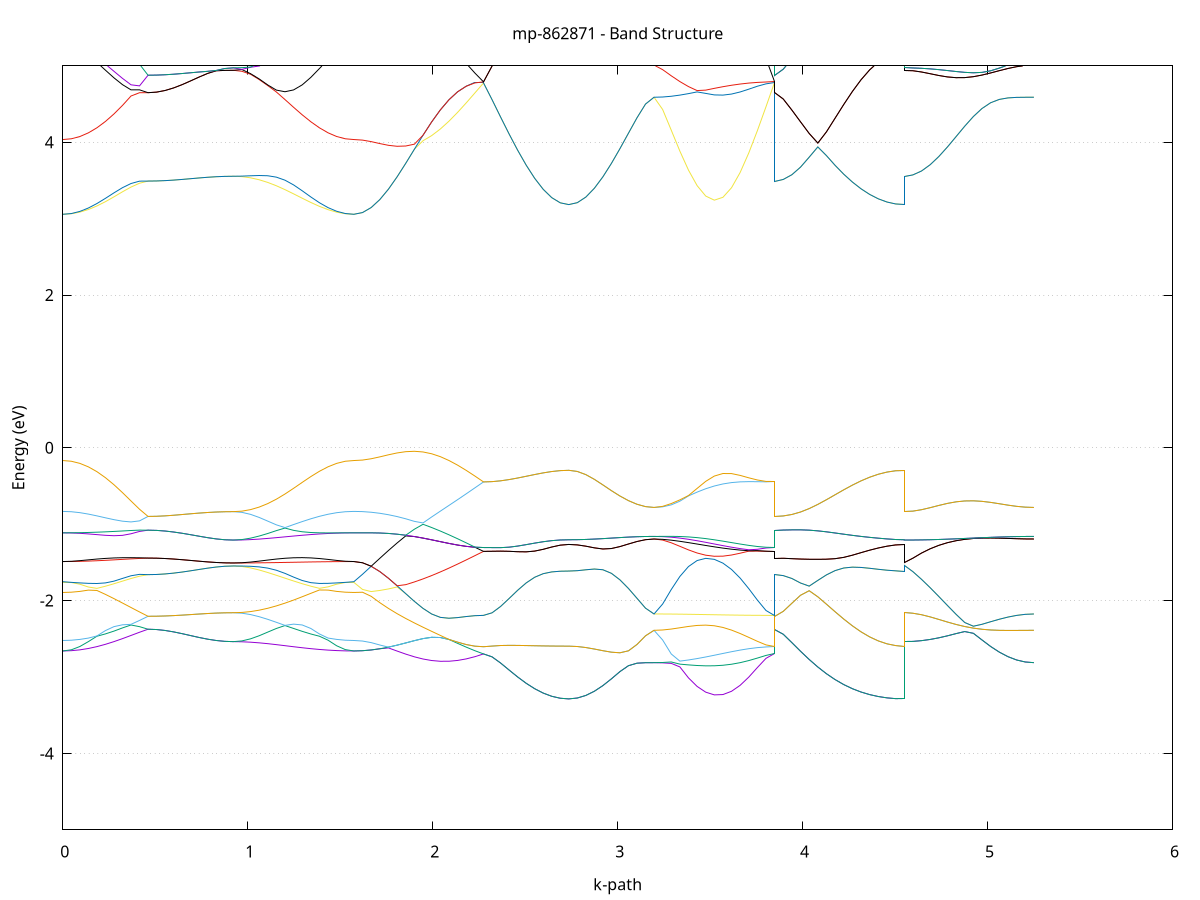 set title 'mp-862871 - Band Structure'
set xlabel 'k-path'
set ylabel 'Energy (eV)'
set grid y
set yrange [-5:5]
set terminal png size 800,600
set output 'mp-862871_bands_gnuplot.png'
plot '-' using 1:2 with lines notitle, '-' using 1:2 with lines notitle, '-' using 1:2 with lines notitle, '-' using 1:2 with lines notitle, '-' using 1:2 with lines notitle, '-' using 1:2 with lines notitle, '-' using 1:2 with lines notitle, '-' using 1:2 with lines notitle, '-' using 1:2 with lines notitle, '-' using 1:2 with lines notitle, '-' using 1:2 with lines notitle, '-' using 1:2 with lines notitle, '-' using 1:2 with lines notitle, '-' using 1:2 with lines notitle, '-' using 1:2 with lines notitle, '-' using 1:2 with lines notitle, '-' using 1:2 with lines notitle, '-' using 1:2 with lines notitle, '-' using 1:2 with lines notitle, '-' using 1:2 with lines notitle, '-' using 1:2 with lines notitle, '-' using 1:2 with lines notitle, '-' using 1:2 with lines notitle, '-' using 1:2 with lines notitle, '-' using 1:2 with lines notitle, '-' using 1:2 with lines notitle, '-' using 1:2 with lines notitle, '-' using 1:2 with lines notitle, '-' using 1:2 with lines notitle, '-' using 1:2 with lines notitle, '-' using 1:2 with lines notitle, '-' using 1:2 with lines notitle, '-' using 1:2 with lines notitle, '-' using 1:2 with lines notitle, '-' using 1:2 with lines notitle, '-' using 1:2 with lines notitle, '-' using 1:2 with lines notitle, '-' using 1:2 with lines notitle, '-' using 1:2 with lines notitle, '-' using 1:2 with lines notitle, '-' using 1:2 with lines notitle, '-' using 1:2 with lines notitle, '-' using 1:2 with lines notitle, '-' using 1:2 with lines notitle, '-' using 1:2 with lines notitle, '-' using 1:2 with lines notitle, '-' using 1:2 with lines notitle, '-' using 1:2 with lines notitle, '-' using 1:2 with lines notitle, '-' using 1:2 with lines notitle, '-' using 1:2 with lines notitle, '-' using 1:2 with lines notitle, '-' using 1:2 with lines notitle, '-' using 1:2 with lines notitle, '-' using 1:2 with lines notitle, '-' using 1:2 with lines notitle, '-' using 1:2 with lines notitle, '-' using 1:2 with lines notitle, '-' using 1:2 with lines notitle, '-' using 1:2 with lines notitle, '-' using 1:2 with lines notitle, '-' using 1:2 with lines notitle, '-' using 1:2 with lines notitle, '-' using 1:2 with lines notitle
0.000000 -15.904908
0.046097 -15.904208
0.092193 -15.902308
0.138290 -15.899108
0.184387 -15.894708
0.230483 -15.889208
0.276580 -15.882808
0.322676 -15.875408
0.368773 -15.867408
0.414870 -15.858808
0.460966 -15.849808
0.460966 -15.849808
0.507063 -15.849908
0.553160 -15.850208
0.599256 -15.850608
0.645353 -15.851108
0.691450 -15.851708
0.737546 -15.852208
0.783643 -15.852708
0.829740 -15.853108
0.875836 -15.853408
0.921933 -15.853508
0.921933 -15.853508
0.968497 -15.854108
1.015062 -15.855908
1.061627 -15.858908
1.108191 -15.862908
1.154756 -15.867708
1.201321 -15.873108
1.247885 -15.878808
1.294450 -15.884508
1.341015 -15.890008
1.387579 -15.895008
1.434144 -15.899108
1.480709 -15.902308
1.527273 -15.904208
1.573838 -15.904908
1.573838 -15.904908
1.620570 -15.904208
1.667302 -15.902108
1.714034 -15.898708
1.760766 -15.894108
1.807498 -15.888508
1.854230 -15.881908
1.900962 -15.874708
1.947694 -15.867108
1.994426 -15.859208
2.041158 -15.851308
2.087890 -15.856208
2.134622 -15.862308
2.181354 -15.866908
2.228086 -15.869708
2.274818 -15.870608
2.274818 -15.870608
2.320915 -15.871608
2.367011 -15.874408
2.413108 -15.878208
2.459205 -15.882408
2.505301 -15.886608
2.551398 -15.890408
2.597495 -15.893608
2.643591 -15.895908
2.689688 -15.897408
2.735785 -15.897908
2.735785 -15.897908
2.781881 -15.897408
2.827978 -15.896008
2.874074 -15.893608
2.920171 -15.890508
2.966268 -15.886808
3.012364 -15.882608
3.058461 -15.878408
3.104558 -15.874608
3.150654 -15.871908
3.196751 -15.870908
3.196751 -15.870908
3.243316 -15.872908
3.289880 -15.877908
3.336445 -15.883908
3.383010 -15.889608
3.429574 -15.894108
3.476139 -15.896908
3.522703 -15.897908
3.569268 -15.896908
3.615833 -15.893908
3.662397 -15.889408
3.708962 -15.883608
3.755527 -15.877608
3.802091 -15.872608
3.848656 -15.870608
3.848656 -15.849808
3.895388 -15.849808
3.942120 -15.849608
3.988852 -15.849708
4.035584 -15.850308
4.082316 -15.852108
4.129048 -15.855408
4.175780 -15.860208
4.222512 -15.866108
4.269244 -15.872708
4.315976 -15.879408
4.362708 -15.885508
4.409440 -15.890708
4.456172 -15.894608
4.502904 -15.897108
4.549636 -15.897908
4.549636 -15.853508
4.596368 -15.853008
4.643100 -15.851608
4.689832 -15.849408
4.736564 -15.846508
4.783296 -15.843108
4.830028 -15.839308
4.876760 -15.835408
4.923492 -15.831608
4.970224 -15.840408
5.016956 -15.848908
5.063689 -15.856508
5.110421 -15.862608
5.157153 -15.867208
5.203885 -15.870008
5.250617 -15.870908
e
0.000000 -15.789608
0.046097 -15.790408
0.092193 -15.792708
0.138290 -15.796508
0.184387 -15.801508
0.230483 -15.807808
0.276580 -15.815108
0.322676 -15.823208
0.368773 -15.831808
0.414870 -15.840808
0.460966 -15.849808
0.460966 -15.849808
0.507063 -15.849908
0.553160 -15.850208
0.599256 -15.850608
0.645353 -15.851108
0.691450 -15.851708
0.737546 -15.852208
0.783643 -15.852708
0.829740 -15.853108
0.875836 -15.853408
0.921933 -15.853508
0.921933 -15.853508
0.968497 -15.852708
1.015062 -15.850308
1.061627 -15.846508
1.108191 -15.841508
1.154756 -15.835408
1.201321 -15.828608
1.247885 -15.821508
1.294450 -15.814408
1.341015 -15.807608
1.387579 -15.801608
1.434144 -15.796508
1.480709 -15.792708
1.527273 -15.790408
1.573838 -15.789608
1.573838 -15.789608
1.620570 -15.789508
1.667302 -15.789308
1.714034 -15.789008
1.760766 -15.794908
1.807498 -15.803008
1.854230 -15.811908
1.900962 -15.821408
1.947694 -15.830908
1.994426 -15.840208
2.041158 -15.848708
2.087890 -15.856208
2.134622 -15.862308
2.181354 -15.866908
2.228086 -15.869708
2.274818 -15.870608
2.274818 -15.870608
2.320915 -15.871608
2.367011 -15.874408
2.413108 -15.878208
2.459205 -15.882408
2.505301 -15.886608
2.551398 -15.890408
2.597495 -15.893608
2.643591 -15.895908
2.689688 -15.897408
2.735785 -15.897908
2.735785 -15.897908
2.781881 -15.897408
2.827978 -15.896008
2.874074 -15.893608
2.920171 -15.890508
2.966268 -15.886808
3.012364 -15.882608
3.058461 -15.878408
3.104558 -15.874608
3.150654 -15.871908
3.196751 -15.870908
3.196751 -15.870908
3.243316 -15.870908
3.289880 -15.870908
3.336445 -15.870908
3.383010 -15.870808
3.429574 -15.870808
3.476139 -15.870808
3.522703 -15.870808
3.569268 -15.870708
3.615833 -15.870708
3.662397 -15.870708
3.708962 -15.870608
3.755527 -15.870608
3.802091 -15.870608
3.848656 -15.870608
3.848656 -15.849808
3.895388 -15.849808
3.942120 -15.849608
3.988852 -15.849708
4.035584 -15.850308
4.082316 -15.852108
4.129048 -15.855408
4.175780 -15.860208
4.222512 -15.866108
4.269244 -15.872708
4.315976 -15.879408
4.362708 -15.885508
4.409440 -15.890708
4.456172 -15.894608
4.502904 -15.897108
4.549636 -15.897908
4.549636 -15.853508
4.596368 -15.853008
4.643100 -15.851608
4.689832 -15.849408
4.736564 -15.846508
4.783296 -15.843108
4.830028 -15.839308
4.876760 -15.835408
4.923492 -15.831608
4.970224 -15.840408
5.016956 -15.848908
5.063689 -15.856508
5.110421 -15.862608
5.157153 -15.867208
5.203885 -15.870008
5.250617 -15.870908
e
0.000000 -15.779008
0.046097 -15.779008
0.092193 -15.779008
0.138290 -15.779008
0.184387 -15.779008
0.230483 -15.779008
0.276580 -15.778908
0.322676 -15.778908
0.368773 -15.778908
0.414870 -15.778908
0.460966 -15.778908
0.460966 -15.778908
0.507063 -15.778908
0.553160 -15.778908
0.599256 -15.778908
0.645353 -15.778908
0.691450 -15.779008
0.737546 -15.779008
0.783643 -15.779008
0.829740 -15.779108
0.875836 -15.779108
0.921933 -15.779108
0.921933 -15.779108
0.968497 -15.779108
1.015062 -15.779108
1.061627 -15.779108
1.108191 -15.779108
1.154756 -15.779108
1.201321 -15.779108
1.247885 -15.779108
1.294450 -15.779008
1.341015 -15.779008
1.387579 -15.779008
1.434144 -15.779008
1.480709 -15.779008
1.527273 -15.779008
1.573838 -15.779008
1.573838 -15.779008
1.620570 -15.780108
1.667302 -15.783208
1.714034 -15.788308
1.760766 -15.794908
1.807498 -15.803008
1.854230 -15.811908
1.900962 -15.821408
1.947694 -15.830908
1.994426 -15.840208
2.041158 -15.848708
2.087890 -15.843508
2.134622 -15.836108
2.181354 -15.829108
2.228086 -15.822708
2.274818 -15.816808
2.274818 -15.816808
2.320915 -15.815808
2.367011 -15.812908
2.413108 -15.808908
2.459205 -15.804508
2.505301 -15.800108
2.551398 -15.796208
2.597495 -15.793008
2.643591 -15.790608
2.689688 -15.789108
2.735785 -15.788608
2.735785 -15.788608
2.781881 -15.789108
2.827978 -15.790608
2.874074 -15.793108
2.920171 -15.796408
2.966268 -15.800408
3.012364 -15.804908
3.058461 -15.809408
3.104558 -15.813408
3.150654 -15.816308
3.196751 -15.817408
3.196751 -15.817408
3.243316 -15.817408
3.289880 -15.817408
3.336445 -15.817308
3.383010 -15.817308
3.429574 -15.817308
3.476139 -15.817208
3.522703 -15.817208
3.569268 -15.817108
3.615833 -15.817008
3.662397 -15.817008
3.708962 -15.816908
3.755527 -15.816808
3.802091 -15.816808
3.848656 -15.816808
3.848656 -15.778908
3.895388 -15.779608
3.942120 -15.781608
3.988852 -15.784408
4.035584 -15.787508
4.082316 -15.790308
4.129048 -15.792208
4.175780 -15.793108
4.222512 -15.793108
4.269244 -15.792508
4.315976 -15.791508
4.362708 -15.790608
4.409440 -15.789808
4.456172 -15.789108
4.502904 -15.788708
4.549636 -15.788608
4.549636 -15.779108
4.596368 -15.780108
4.643100 -15.783308
4.689832 -15.788308
4.736564 -15.795008
4.783296 -15.803108
4.830028 -15.812008
4.876760 -15.821508
4.923492 -15.831108
4.970224 -15.828108
5.016956 -15.824908
5.063689 -15.822308
5.110421 -15.820108
5.157153 -15.818608
5.203885 -15.817708
5.250617 -15.817408
e
0.000000 -15.779008
0.046097 -15.779008
0.092193 -15.779008
0.138290 -15.779008
0.184387 -15.779008
0.230483 -15.778908
0.276580 -15.778908
0.322676 -15.778908
0.368773 -15.778908
0.414870 -15.778908
0.460966 -15.778908
0.460966 -15.778908
0.507063 -15.778908
0.553160 -15.778908
0.599256 -15.778908
0.645353 -15.778908
0.691450 -15.779008
0.737546 -15.779008
0.783643 -15.779008
0.829740 -15.779108
0.875836 -15.779108
0.921933 -15.779108
0.921933 -15.779108
0.968497 -15.779108
1.015062 -15.779008
1.061627 -15.779008
1.108191 -15.779008
1.154756 -15.778908
1.201321 -15.778908
1.247885 -15.778908
1.294450 -15.778908
1.341015 -15.778908
1.387579 -15.778908
1.434144 -15.779008
1.480709 -15.779008
1.527273 -15.779008
1.573838 -15.779008
1.573838 -15.779008
1.620570 -15.780108
1.667302 -15.783208
1.714034 -15.788308
1.760766 -15.789008
1.807498 -15.789308
1.854230 -15.789908
1.900962 -15.790908
1.947694 -15.792408
1.994426 -15.794308
2.041158 -15.796708
2.087890 -15.799508
2.134622 -15.803008
2.181354 -15.807008
2.228086 -15.811608
2.274818 -15.816808
2.274818 -15.816808
2.320915 -15.815808
2.367011 -15.812908
2.413108 -15.808908
2.459205 -15.804508
2.505301 -15.800108
2.551398 -15.796208
2.597495 -15.793008
2.643591 -15.790608
2.689688 -15.789108
2.735785 -15.788608
2.735785 -15.788608
2.781881 -15.789108
2.827978 -15.790608
2.874074 -15.793108
2.920171 -15.796408
2.966268 -15.800408
3.012364 -15.804908
3.058461 -15.809408
3.104558 -15.813408
3.150654 -15.816308
3.196751 -15.817408
3.196751 -15.817408
3.243316 -15.815308
3.289880 -15.810008
3.336445 -15.803608
3.383010 -15.797508
3.429574 -15.792708
3.476139 -15.789608
3.522703 -15.788508
3.569268 -15.789408
3.615833 -15.792408
3.662397 -15.797208
3.708962 -15.803108
3.755527 -15.809508
3.802091 -15.814708
3.848656 -15.816808
3.848656 -15.778908
3.895388 -15.779608
3.942120 -15.781608
3.988852 -15.784408
4.035584 -15.787508
4.082316 -15.790308
4.129048 -15.792208
4.175780 -15.793108
4.222512 -15.793108
4.269244 -15.792508
4.315976 -15.791508
4.362708 -15.790608
4.409440 -15.789808
4.456172 -15.789108
4.502904 -15.788708
4.549636 -15.788608
4.549636 -15.779108
4.596368 -15.780108
4.643100 -15.783308
4.689832 -15.788308
4.736564 -15.795008
4.783296 -15.803108
4.830028 -15.812008
4.876760 -15.821508
4.923492 -15.831108
4.970224 -15.828108
5.016956 -15.824908
5.063689 -15.822308
5.110421 -15.820108
5.157153 -15.818608
5.203885 -15.817708
5.250617 -15.817408
e
0.000000 -15.775608
0.046097 -15.775608
0.092193 -15.775608
0.138290 -15.775608
0.184387 -15.775608
0.230483 -15.775608
0.276580 -15.775608
0.322676 -15.775608
0.368773 -15.775608
0.414870 -15.775608
0.460966 -15.775608
0.460966 -15.775608
0.507063 -15.775508
0.553160 -15.775508
0.599256 -15.775408
0.645353 -15.775308
0.691450 -15.775108
0.737546 -15.775008
0.783643 -15.774908
0.829740 -15.774808
0.875836 -15.774808
0.921933 -15.774808
0.921933 -15.774808
0.968497 -15.774808
1.015062 -15.774908
1.061627 -15.775008
1.108191 -15.775108
1.154756 -15.775208
1.201321 -15.775308
1.247885 -15.775408
1.294450 -15.775508
1.341015 -15.775508
1.387579 -15.775508
1.434144 -15.775608
1.480709 -15.775608
1.527273 -15.775608
1.573838 -15.775608
1.573838 -15.775608
1.620570 -15.775408
1.667302 -15.774808
1.714034 -15.773708
1.760766 -15.772308
1.807498 -15.770608
1.854230 -15.768608
1.900962 -15.766308
1.947694 -15.766008
1.994426 -15.765708
2.041158 -15.765508
2.087890 -15.765208
2.134622 -15.765008
2.181354 -15.764708
2.228086 -15.764508
2.274818 -15.764308
2.274818 -15.764308
2.320915 -15.764308
2.367011 -15.764308
2.413108 -15.764308
2.459205 -15.764308
2.505301 -15.764308
2.551398 -15.764308
2.597495 -15.764308
2.643591 -15.764308
2.689688 -15.764308
2.735785 -15.764308
2.735785 -15.764308
2.781881 -15.764308
2.827978 -15.764308
2.874074 -15.764308
2.920171 -15.764308
2.966268 -15.764208
3.012364 -15.764208
3.058461 -15.764208
3.104558 -15.764208
3.150654 -15.764208
3.196751 -15.764208
3.196751 -15.764208
3.243316 -15.764208
3.289880 -15.764208
3.336445 -15.764208
3.383010 -15.764208
3.429574 -15.764308
3.476139 -15.764308
3.522703 -15.764308
3.569268 -15.764308
3.615833 -15.764308
3.662397 -15.764308
3.708962 -15.764308
3.755527 -15.764308
3.802091 -15.764308
3.848656 -15.764308
3.848656 -15.775608
3.895388 -15.775308
3.942120 -15.774508
3.988852 -15.773508
4.035584 -15.772108
4.082316 -15.770308
4.129048 -15.768008
4.175780 -15.765408
4.222512 -15.764708
4.269244 -15.764608
4.315976 -15.764508
4.362708 -15.764508
4.409440 -15.764408
4.456172 -15.764308
4.502904 -15.764308
4.549636 -15.764308
4.549636 -15.774808
4.596368 -15.774508
4.643100 -15.773908
4.689832 -15.772908
4.736564 -15.771508
4.783296 -15.769608
4.830028 -15.767408
4.876760 -15.765008
4.923492 -15.764708
4.970224 -15.764608
5.016956 -15.764508
5.063689 -15.764408
5.110421 -15.764308
5.157153 -15.764208
5.203885 -15.764208
5.250617 -15.764208
e
0.000000 -15.775508
0.046097 -15.775508
0.092193 -15.775508
0.138290 -15.775508
0.184387 -15.775508
0.230483 -15.775508
0.276580 -15.775508
0.322676 -15.775508
0.368773 -15.775608
0.414870 -15.775608
0.460966 -15.775608
0.460966 -15.775608
0.507063 -15.775508
0.553160 -15.775508
0.599256 -15.775408
0.645353 -15.775308
0.691450 -15.775108
0.737546 -15.775008
0.783643 -15.774908
0.829740 -15.774808
0.875836 -15.774808
0.921933 -15.774808
0.921933 -15.774808
0.968497 -15.774808
1.015062 -15.774808
1.061627 -15.774908
1.108191 -15.774908
1.154756 -15.775008
1.201321 -15.775108
1.247885 -15.775208
1.294450 -15.775308
1.341015 -15.775408
1.387579 -15.775508
1.434144 -15.775508
1.480709 -15.775508
1.527273 -15.775508
1.573838 -15.775508
1.573838 -15.775508
1.620570 -15.775308
1.667302 -15.774508
1.714034 -15.773108
1.760766 -15.771108
1.807498 -15.768608
1.854230 -15.766508
1.900962 -15.766208
1.947694 -15.763808
1.994426 -15.763608
2.041158 -15.763708
2.087890 -15.763808
2.134622 -15.763908
2.181354 -15.764008
2.228086 -15.764208
2.274818 -15.764308
2.274818 -15.764308
2.320915 -15.764308
2.367011 -15.764308
2.413108 -15.764308
2.459205 -15.764308
2.505301 -15.764308
2.551398 -15.764308
2.597495 -15.764308
2.643591 -15.764308
2.689688 -15.764308
2.735785 -15.764308
2.735785 -15.764308
2.781881 -15.764308
2.827978 -15.764308
2.874074 -15.764308
2.920171 -15.764308
2.966268 -15.764208
3.012364 -15.764208
3.058461 -15.764208
3.104558 -15.764208
3.150654 -15.764208
3.196751 -15.764208
3.196751 -15.764208
3.243316 -15.764208
3.289880 -15.764208
3.336445 -15.764208
3.383010 -15.764208
3.429574 -15.764208
3.476139 -15.764208
3.522703 -15.764308
3.569268 -15.764308
3.615833 -15.764308
3.662397 -15.764308
3.708962 -15.764308
3.755527 -15.764308
3.802091 -15.764308
3.848656 -15.764308
3.848656 -15.775608
3.895388 -15.775308
3.942120 -15.774508
3.988852 -15.773508
4.035584 -15.772108
4.082316 -15.770308
4.129048 -15.768008
4.175780 -15.765408
4.222512 -15.764708
4.269244 -15.764608
4.315976 -15.764508
4.362708 -15.764508
4.409440 -15.764408
4.456172 -15.764308
4.502904 -15.764308
4.549636 -15.764308
4.549636 -15.774808
4.596368 -15.774508
4.643100 -15.773908
4.689832 -15.772908
4.736564 -15.771508
4.783296 -15.769608
4.830028 -15.767408
4.876760 -15.765008
4.923492 -15.764708
4.970224 -15.764608
5.016956 -15.764508
5.063689 -15.764408
5.110421 -15.764308
5.157153 -15.764208
5.203885 -15.764208
5.250617 -15.764208
e
0.000000 -15.767208
0.046097 -15.767108
0.092193 -15.767108
0.138290 -15.767008
0.184387 -15.766808
0.230483 -15.766608
0.276580 -15.766408
0.322676 -15.766108
0.368773 -15.765908
0.414870 -15.765608
0.460966 -15.765308
0.460966 -15.765308
0.507063 -15.765308
0.553160 -15.765308
0.599256 -15.765308
0.645353 -15.765308
0.691450 -15.765308
0.737546 -15.765308
0.783643 -15.765308
0.829740 -15.765208
0.875836 -15.765208
0.921933 -15.765208
0.921933 -15.765208
0.968497 -15.765308
1.015062 -15.765308
1.061627 -15.765408
1.108191 -15.765608
1.154756 -15.765808
1.201321 -15.766008
1.247885 -15.766208
1.294450 -15.766408
1.341015 -15.766608
1.387579 -15.766808
1.434144 -15.767008
1.480709 -15.767108
1.527273 -15.767108
1.573838 -15.767208
1.573838 -15.767208
1.620570 -15.767108
1.667302 -15.767108
1.714034 -15.767008
1.760766 -15.766808
1.807498 -15.766708
1.854230 -15.765608
1.900962 -15.763608
1.947694 -15.763608
1.994426 -15.761208
2.041158 -15.758608
2.087890 -15.756008
2.134622 -15.753708
2.181354 -15.751608
2.228086 -15.750008
2.274818 -15.748908
2.274818 -15.748908
2.320915 -15.748908
2.367011 -15.748808
2.413108 -15.748708
2.459205 -15.748608
2.505301 -15.748408
2.551398 -15.748208
2.597495 -15.748008
2.643591 -15.747908
2.689688 -15.747708
2.735785 -15.747708
2.735785 -15.747708
2.781881 -15.747708
2.827978 -15.747808
2.874074 -15.748008
2.920171 -15.748108
2.966268 -15.748308
3.012364 -15.748408
3.058461 -15.748508
3.104558 -15.748608
3.150654 -15.748608
3.196751 -15.748608
3.196751 -15.748608
3.243316 -15.748708
3.289880 -15.748808
3.336445 -15.748908
3.383010 -15.749108
3.429574 -15.749208
3.476139 -15.749308
3.522703 -15.749308
3.569268 -15.749308
3.615833 -15.749308
3.662397 -15.749208
3.708962 -15.749108
3.755527 -15.749008
3.802091 -15.748908
3.848656 -15.748908
3.848656 -15.765308
3.895388 -15.765308
3.942120 -15.765308
3.988852 -15.765208
4.035584 -15.765108
4.082316 -15.765108
4.129048 -15.765008
4.175780 -15.764908
4.222512 -15.762508
4.269244 -15.759408
4.315976 -15.756208
4.362708 -15.753308
4.409440 -15.750708
4.456172 -15.748908
4.502904 -15.747908
4.549636 -15.747708
4.549636 -15.765208
4.596368 -15.765208
4.643100 -15.765208
4.689832 -15.765108
4.736564 -15.765108
4.783296 -15.765008
4.830028 -15.764908
4.876760 -15.764808
4.923492 -15.762308
4.970224 -15.759508
5.016956 -15.756708
5.063689 -15.754108
5.110421 -15.751808
5.157153 -15.750108
5.203885 -15.749008
5.250617 -15.748608
e
0.000000 -15.763608
0.046097 -15.763608
0.092193 -15.763708
0.138290 -15.763808
0.184387 -15.763908
0.230483 -15.764108
0.276580 -15.764308
0.322676 -15.764508
0.368773 -15.764808
0.414870 -15.765008
0.460966 -15.765308
0.460966 -15.765308
0.507063 -15.765308
0.553160 -15.765308
0.599256 -15.765308
0.645353 -15.765308
0.691450 -15.765308
0.737546 -15.765308
0.783643 -15.765308
0.829740 -15.765208
0.875836 -15.765208
0.921933 -15.765208
0.921933 -15.765208
0.968497 -15.765208
1.015062 -15.765208
1.061627 -15.765108
1.108191 -15.764908
1.154756 -15.764808
1.201321 -15.764608
1.247885 -15.764408
1.294450 -15.764208
1.341015 -15.764008
1.387579 -15.763908
1.434144 -15.763808
1.480709 -15.763708
1.527273 -15.763608
1.573838 -15.763608
1.573838 -15.763608
1.620570 -15.763608
1.667302 -15.763608
1.714034 -15.763608
1.760766 -15.763608
1.807498 -15.763608
1.854230 -15.763608
1.900962 -15.762308
1.947694 -15.759008
1.994426 -15.755908
2.041158 -15.753208
2.087890 -15.751008
2.134622 -15.749408
2.181354 -15.748608
2.228086 -15.748408
2.274818 -15.748908
2.274818 -15.748908
2.320915 -15.748908
2.367011 -15.748808
2.413108 -15.748708
2.459205 -15.748608
2.505301 -15.748408
2.551398 -15.748208
2.597495 -15.748008
2.643591 -15.747908
2.689688 -15.747708
2.735785 -15.747708
2.735785 -15.747708
2.781881 -15.747708
2.827978 -15.747808
2.874074 -15.748008
2.920171 -15.748108
2.966268 -15.748308
3.012364 -15.748408
3.058461 -15.748508
3.104558 -15.748608
3.150654 -15.748608
3.196751 -15.748608
3.196751 -15.748608
3.243316 -15.748608
3.289880 -15.748408
3.336445 -15.748108
3.383010 -15.747708
3.429574 -15.747208
3.476139 -15.746908
3.522703 -15.746908
3.569268 -15.747008
3.615833 -15.747408
3.662397 -15.747808
3.708962 -15.748208
3.755527 -15.748608
3.802091 -15.748808
3.848656 -15.748908
3.848656 -15.765308
3.895388 -15.765308
3.942120 -15.765308
3.988852 -15.765208
4.035584 -15.765108
4.082316 -15.765108
4.129048 -15.765008
4.175780 -15.764908
4.222512 -15.762508
4.269244 -15.759408
4.315976 -15.756208
4.362708 -15.753308
4.409440 -15.750708
4.456172 -15.748908
4.502904 -15.747908
4.549636 -15.747708
4.549636 -15.765208
4.596368 -15.765208
4.643100 -15.765208
4.689832 -15.765108
4.736564 -15.765108
4.783296 -15.765008
4.830028 -15.764908
4.876760 -15.764808
4.923492 -15.762308
4.970224 -15.759508
5.016956 -15.756708
5.063689 -15.754108
5.110421 -15.751808
5.157153 -15.750108
5.203885 -15.749008
5.250617 -15.748608
e
0.000000 -15.740108
0.046097 -15.740108
0.092193 -15.740208
0.138290 -15.740208
0.184387 -15.740208
0.230483 -15.740208
0.276580 -15.740308
0.322676 -15.740308
0.368773 -15.740308
0.414870 -15.740308
0.460966 -15.740308
0.460966 -15.740308
0.507063 -15.740308
0.553160 -15.740308
0.599256 -15.740308
0.645353 -15.740308
0.691450 -15.740208
0.737546 -15.740208
0.783643 -15.740208
0.829740 -15.740208
0.875836 -15.740108
0.921933 -15.740108
0.921933 -15.740108
0.968497 -15.740108
1.015062 -15.740208
1.061627 -15.740208
1.108191 -15.740308
1.154756 -15.740308
1.201321 -15.740308
1.247885 -15.740308
1.294450 -15.740308
1.341015 -15.740308
1.387579 -15.740308
1.434144 -15.740208
1.480709 -15.740208
1.527273 -15.740108
1.573838 -15.740108
1.573838 -15.740108
1.620570 -15.740208
1.667302 -15.740508
1.714034 -15.740808
1.760766 -15.741308
1.807498 -15.741908
1.854230 -15.742608
1.900962 -15.743308
1.947694 -15.744008
1.994426 -15.744708
2.041158 -15.745308
2.087890 -15.745908
2.134622 -15.746308
2.181354 -15.746708
2.228086 -15.746908
2.274818 -15.747008
2.274818 -15.747008
2.320915 -15.746908
2.367011 -15.746908
2.413108 -15.746808
2.459205 -15.746708
2.505301 -15.746508
2.551398 -15.746408
2.597495 -15.746208
2.643591 -15.746108
2.689688 -15.746008
2.735785 -15.745908
2.735785 -15.745908
2.781881 -15.746008
2.827978 -15.746108
2.874074 -15.746208
2.920171 -15.746408
2.966268 -15.746508
3.012364 -15.746708
3.058461 -15.746808
3.104558 -15.746908
3.150654 -15.747008
3.196751 -15.747008
3.196751 -15.747008
3.243316 -15.747008
3.289880 -15.747008
3.336445 -15.747008
3.383010 -15.747008
3.429574 -15.746908
3.476139 -15.746908
3.522703 -15.746808
3.569268 -15.746908
3.615833 -15.746908
3.662397 -15.746908
3.708962 -15.746908
3.755527 -15.747008
3.802091 -15.747008
3.848656 -15.747008
3.848656 -15.740308
3.895388 -15.740408
3.942120 -15.740608
3.988852 -15.740908
4.035584 -15.741408
4.082316 -15.742008
4.129048 -15.742608
4.175780 -15.743208
4.222512 -15.743908
4.269244 -15.744508
4.315976 -15.745108
4.362708 -15.745608
4.409440 -15.746008
4.456172 -15.746208
4.502904 -15.746108
4.549636 -15.745908
4.549636 -15.740108
4.596368 -15.740208
4.643100 -15.740508
4.689832 -15.740808
4.736564 -15.741308
4.783296 -15.741908
4.830028 -15.742608
4.876760 -15.743308
4.923492 -15.744008
4.970224 -15.744708
5.016956 -15.745308
5.063689 -15.745908
5.110421 -15.746408
5.157153 -15.746708
5.203885 -15.746908
5.250617 -15.747008
e
0.000000 -15.740108
0.046097 -15.740108
0.092193 -15.740208
0.138290 -15.740208
0.184387 -15.740208
0.230483 -15.740208
0.276580 -15.740308
0.322676 -15.740308
0.368773 -15.740308
0.414870 -15.740308
0.460966 -15.740308
0.460966 -15.740308
0.507063 -15.740308
0.553160 -15.740308
0.599256 -15.740308
0.645353 -15.740308
0.691450 -15.740208
0.737546 -15.740208
0.783643 -15.740208
0.829740 -15.740208
0.875836 -15.740108
0.921933 -15.740108
0.921933 -15.740108
0.968497 -15.740108
1.015062 -15.740108
1.061627 -15.740108
1.108191 -15.740108
1.154756 -15.740108
1.201321 -15.740108
1.247885 -15.740108
1.294450 -15.740108
1.341015 -15.740108
1.387579 -15.740108
1.434144 -15.740108
1.480709 -15.740108
1.527273 -15.740108
1.573838 -15.740108
1.573838 -15.740108
1.620570 -15.740208
1.667302 -15.740508
1.714034 -15.740808
1.760766 -15.741308
1.807498 -15.741908
1.854230 -15.742608
1.900962 -15.743308
1.947694 -15.744008
1.994426 -15.744708
2.041158 -15.745308
2.087890 -15.745908
2.134622 -15.746308
2.181354 -15.746708
2.228086 -15.746908
2.274818 -15.747008
2.274818 -15.747008
2.320915 -15.746908
2.367011 -15.746908
2.413108 -15.746808
2.459205 -15.746708
2.505301 -15.746508
2.551398 -15.746408
2.597495 -15.746208
2.643591 -15.746108
2.689688 -15.746008
2.735785 -15.745908
2.735785 -15.745908
2.781881 -15.746008
2.827978 -15.746108
2.874074 -15.746208
2.920171 -15.746408
2.966268 -15.746508
3.012364 -15.746708
3.058461 -15.746808
3.104558 -15.746908
3.150654 -15.747008
3.196751 -15.747008
3.196751 -15.747008
3.243316 -15.746908
3.289880 -15.746808
3.336445 -15.746708
3.383010 -15.746608
3.429574 -15.746408
3.476139 -15.746408
3.522703 -15.746308
3.569268 -15.746408
3.615833 -15.746508
3.662397 -15.746608
3.708962 -15.746708
3.755527 -15.746808
3.802091 -15.746908
3.848656 -15.747008
3.848656 -15.740308
3.895388 -15.740408
3.942120 -15.740608
3.988852 -15.740908
4.035584 -15.741408
4.082316 -15.742008
4.129048 -15.742608
4.175780 -15.743208
4.222512 -15.743908
4.269244 -15.744508
4.315976 -15.745108
4.362708 -15.745608
4.409440 -15.746008
4.456172 -15.746208
4.502904 -15.746108
4.549636 -15.745908
4.549636 -15.740108
4.596368 -15.740208
4.643100 -15.740508
4.689832 -15.740808
4.736564 -15.741308
4.783296 -15.741908
4.830028 -15.742608
4.876760 -15.743308
4.923492 -15.744008
4.970224 -15.744708
5.016956 -15.745308
5.063689 -15.745908
5.110421 -15.746408
5.157153 -15.746708
5.203885 -15.746908
5.250617 -15.747008
e
0.000000 -13.868508
0.046097 -13.866508
0.092193 -13.860308
0.138290 -13.850108
0.184387 -13.836108
0.230483 -13.818208
0.276580 -13.796908
0.322676 -13.772408
0.368773 -13.745108
0.414870 -13.715408
0.460966 -13.683908
0.460966 -13.683908
0.507063 -13.681808
0.553160 -13.675408
0.599256 -13.665008
0.645353 -13.650908
0.691450 -13.633408
0.737546 -13.613208
0.783643 -13.591108
0.829740 -13.568808
0.875836 -13.549408
0.921933 -13.540808
0.921933 -13.540808
0.968497 -13.557908
1.015062 -13.592108
1.061627 -13.629808
1.108191 -13.667408
1.154756 -13.703308
1.201321 -13.736608
1.247885 -13.766808
1.294450 -13.793408
1.341015 -13.816208
1.387579 -13.835008
1.434144 -13.849608
1.480709 -13.860108
1.527273 -13.866408
1.573838 -13.868508
1.573838 -13.868508
1.620570 -13.866308
1.667302 -13.859808
1.714034 -13.848908
1.760766 -13.833908
1.807498 -13.814808
1.854230 -13.792008
1.900962 -13.765708
1.947694 -13.736308
1.994426 -13.704108
2.041158 -13.669608
2.087890 -13.633508
2.134622 -13.596208
2.181354 -13.558308
2.228086 -13.520508
2.274818 -13.483308
2.274818 -13.483308
2.320915 -13.484008
2.367011 -13.486108
2.413108 -13.489208
2.459205 -13.493108
2.505301 -13.497208
2.551398 -13.501308
2.597495 -13.504808
2.643591 -13.507608
2.689688 -13.509308
2.735785 -13.509908
2.735785 -13.509908
2.781881 -13.509108
2.827978 -13.506608
2.874074 -13.502608
2.920171 -13.497508
2.966268 -13.491608
3.012364 -13.485508
3.058461 -13.479708
3.104558 -13.475008
3.150654 -13.471808
3.196751 -13.470708
3.196751 -13.470708
3.243316 -13.472808
3.289880 -13.478408
3.336445 -13.486308
3.383010 -13.494608
3.429574 -13.502008
3.476139 -13.507408
3.522703 -13.510008
3.569268 -13.509708
3.615833 -13.506608
3.662397 -13.501508
3.708962 -13.495308
3.755527 -13.489308
3.802091 -13.484908
3.848656 -13.483308
3.848656 -13.683908
3.895388 -13.682008
3.942120 -13.676508
3.988852 -13.667608
4.035584 -13.655608
4.082316 -13.641108
4.129048 -13.624708
4.175780 -13.607108
4.222512 -13.589008
4.269244 -13.571208
4.315976 -13.554508
4.362708 -13.539608
4.409440 -13.527108
4.456172 -13.517708
4.502904 -13.511908
4.549636 -13.509908
4.549636 -13.540808
4.596368 -13.540108
4.643100 -13.538008
4.689832 -13.534508
4.736564 -13.529808
4.783296 -13.524108
4.830028 -13.517508
4.876760 -13.510508
4.923492 -13.503208
4.970224 -13.495908
5.016956 -13.489008
5.063689 -13.482908
5.110421 -13.477808
5.157153 -13.473908
5.203885 -13.471508
5.250617 -13.470708
e
0.000000 -13.443108
0.046097 -13.446808
0.092193 -13.457508
0.138290 -13.474508
0.184387 -13.496908
0.230483 -13.523408
0.276580 -13.553208
0.322676 -13.585008
0.368773 -13.617908
0.414870 -13.651208
0.460966 -13.683908
0.460966 -13.683908
0.507063 -13.681808
0.553160 -13.675408
0.599256 -13.665008
0.645353 -13.650908
0.691450 -13.633408
0.737546 -13.613208
0.783643 -13.591108
0.829740 -13.568808
0.875836 -13.549408
0.921933 -13.540808
0.921933 -13.540808
0.968497 -13.539908
1.015062 -13.537108
1.061627 -13.532608
1.108191 -13.526308
1.154756 -13.518508
1.201321 -13.509408
1.247885 -13.499108
1.294450 -13.488208
1.341015 -13.477208
1.387579 -13.466508
1.434144 -13.457108
1.480709 -13.449608
1.527273 -13.444808
1.573838 -13.443108
1.573838 -13.443108
1.620570 -13.441008
1.667302 -13.434708
1.714034 -13.424608
1.760766 -13.411008
1.807498 -13.394708
1.854230 -13.376408
1.900962 -13.356808
1.947694 -13.336908
1.994426 -13.317408
2.041158 -13.324108
2.087890 -13.351108
2.134622 -13.380808
2.181354 -13.413008
2.228086 -13.447308
2.274818 -13.483308
2.274818 -13.483308
2.320915 -13.484008
2.367011 -13.486108
2.413108 -13.489208
2.459205 -13.493108
2.505301 -13.497208
2.551398 -13.501308
2.597495 -13.504808
2.643591 -13.507608
2.689688 -13.509308
2.735785 -13.509908
2.735785 -13.509908
2.781881 -13.509108
2.827978 -13.506608
2.874074 -13.502608
2.920171 -13.497508
2.966268 -13.491608
3.012364 -13.485508
3.058461 -13.479708
3.104558 -13.475008
3.150654 -13.471808
3.196751 -13.470708
3.196751 -13.470708
3.243316 -13.470908
3.289880 -13.471308
3.336445 -13.472108
3.383010 -13.473108
3.429574 -13.474308
3.476139 -13.475608
3.522703 -13.477008
3.569268 -13.478408
3.615833 -13.479808
3.662397 -13.480908
3.708962 -13.481908
3.755527 -13.482708
3.802091 -13.483208
3.848656 -13.483308
3.848656 -13.683908
3.895388 -13.682008
3.942120 -13.676508
3.988852 -13.667608
4.035584 -13.655608
4.082316 -13.641108
4.129048 -13.624708
4.175780 -13.607108
4.222512 -13.589008
4.269244 -13.571208
4.315976 -13.554508
4.362708 -13.539608
4.409440 -13.527108
4.456172 -13.517708
4.502904 -13.511908
4.549636 -13.509908
4.549636 -13.540808
4.596368 -13.540108
4.643100 -13.538008
4.689832 -13.534508
4.736564 -13.529808
4.783296 -13.524108
4.830028 -13.517508
4.876760 -13.510508
4.923492 -13.503208
4.970224 -13.495908
5.016956 -13.489008
5.063689 -13.482908
5.110421 -13.477808
5.157153 -13.473908
5.203885 -13.471508
5.250617 -13.470708
e
0.000000 -13.443108
0.046097 -13.441208
0.092193 -13.435608
0.138290 -13.426508
0.184387 -13.414108
0.230483 -13.399008
0.276580 -13.381608
0.322676 -13.362608
0.368773 -13.342508
0.414870 -13.322008
0.460966 -13.301808
0.460966 -13.301808
0.507063 -13.304208
0.553160 -13.311108
0.599256 -13.322408
0.645353 -13.337708
0.691450 -13.356408
0.737546 -13.377908
0.783643 -13.401108
0.829740 -13.424408
0.875836 -13.444208
0.921933 -13.453108
0.921933 -13.453108
0.968497 -13.452908
1.015062 -13.452608
1.061627 -13.452008
1.108191 -13.451208
1.154756 -13.450208
1.201321 -13.449208
1.247885 -13.448108
1.294450 -13.447008
1.341015 -13.445908
1.387579 -13.445008
1.434144 -13.444208
1.480709 -13.443608
1.527273 -13.443208
1.573838 -13.443108
1.573838 -13.443108
1.620570 -13.441008
1.667302 -13.434708
1.714034 -13.424608
1.760766 -13.411008
1.807498 -13.394708
1.854230 -13.376408
1.900962 -13.356808
1.947694 -13.336908
1.994426 -13.317408
2.041158 -13.299308
2.087890 -13.283308
2.134622 -13.270008
2.181354 -13.260208
2.228086 -13.254108
2.274818 -13.252008
2.274818 -13.252008
2.320915 -13.251408
2.367011 -13.249508
2.413108 -13.246608
2.459205 -13.243008
2.505301 -13.239208
2.551398 -13.235608
2.597495 -13.232308
2.643591 -13.229808
2.689688 -13.228208
2.735785 -13.227708
2.735785 -13.227708
2.781881 -13.228408
2.827978 -13.230408
2.874074 -13.233708
2.920171 -13.237908
2.966268 -13.242808
3.012364 -13.247908
3.058461 -13.252808
3.104558 -13.256808
3.150654 -13.259508
3.196751 -13.260508
3.196751 -13.260508
3.243316 -13.260408
3.289880 -13.260108
3.336445 -13.259608
3.383010 -13.258908
3.429574 -13.258108
3.476139 -13.257208
3.522703 -13.256308
3.569268 -13.255308
3.615833 -13.254408
3.662397 -13.253608
3.708962 -13.253008
3.755527 -13.252508
3.802091 -13.252108
3.848656 -13.252008
3.848656 -13.301808
3.895388 -13.301008
3.942120 -13.298508
3.988852 -13.294408
4.035584 -13.289008
4.082316 -13.282508
4.129048 -13.275208
4.175780 -13.267408
4.222512 -13.259608
4.269244 -13.252108
4.315976 -13.245108
4.362708 -13.239108
4.409440 -13.234208
4.456172 -13.230608
4.502904 -13.228408
4.549636 -13.227708
4.549636 -13.453108
4.596368 -13.450908
4.643100 -13.444608
4.689832 -13.434408
4.736564 -13.420808
4.783296 -13.404308
4.830028 -13.385808
4.876760 -13.366108
4.923492 -13.346008
4.970224 -13.326408
5.016956 -13.308108
5.063689 -13.292008
5.110421 -13.278708
5.157153 -13.268708
5.203885 -13.262608
5.250617 -13.260508
e
0.000000 -13.204108
0.046097 -13.204708
0.092193 -13.206708
0.138290 -13.210308
0.184387 -13.216208
0.230483 -13.224508
0.276580 -13.235408
0.322676 -13.248908
0.368773 -13.264708
0.414870 -13.282508
0.460966 -13.301808
0.460966 -13.301808
0.507063 -13.304208
0.553160 -13.311108
0.599256 -13.322408
0.645353 -13.337708
0.691450 -13.356408
0.737546 -13.377908
0.783643 -13.401108
0.829740 -13.424408
0.875836 -13.444208
0.921933 -13.453108
0.921933 -13.453108
0.968497 -13.436608
1.015062 -13.404408
1.061627 -13.369908
1.108191 -13.336808
1.154756 -13.306808
1.201321 -13.280508
1.247885 -13.258408
1.294450 -13.240608
1.341015 -13.227008
1.387579 -13.217208
1.434144 -13.210708
1.480709 -13.206808
1.527273 -13.204708
1.573838 -13.204108
1.573838 -13.204108
1.620570 -13.205208
1.667302 -13.208408
1.714034 -13.213908
1.760766 -13.221708
1.807498 -13.231908
1.854230 -13.244708
1.900962 -13.260308
1.947694 -13.278708
1.994426 -13.299908
2.041158 -13.299308
2.087890 -13.283308
2.134622 -13.270008
2.181354 -13.260208
2.228086 -13.254108
2.274818 -13.252008
2.274818 -13.252008
2.320915 -13.251408
2.367011 -13.249508
2.413108 -13.246608
2.459205 -13.243008
2.505301 -13.239208
2.551398 -13.235608
2.597495 -13.232308
2.643591 -13.229808
2.689688 -13.228208
2.735785 -13.227708
2.735785 -13.227708
2.781881 -13.228408
2.827978 -13.230408
2.874074 -13.233708
2.920171 -13.237908
2.966268 -13.242808
3.012364 -13.247908
3.058461 -13.252808
3.104558 -13.256808
3.150654 -13.259508
3.196751 -13.260508
3.196751 -13.260508
3.243316 -13.258708
3.289880 -13.253808
3.336445 -13.247108
3.383010 -13.240008
3.429574 -13.233908
3.476139 -13.229508
3.522703 -13.227608
3.569268 -13.228208
3.615833 -13.231008
3.662397 -13.235708
3.708962 -13.241308
3.755527 -13.246708
3.802091 -13.250608
3.848656 -13.252008
3.848656 -13.301808
3.895388 -13.301008
3.942120 -13.298508
3.988852 -13.294408
4.035584 -13.289008
4.082316 -13.282508
4.129048 -13.275208
4.175780 -13.267408
4.222512 -13.259608
4.269244 -13.252108
4.315976 -13.245108
4.362708 -13.239108
4.409440 -13.234208
4.456172 -13.230608
4.502904 -13.228408
4.549636 -13.227708
4.549636 -13.453108
4.596368 -13.450908
4.643100 -13.444608
4.689832 -13.434408
4.736564 -13.420808
4.783296 -13.404308
4.830028 -13.385808
4.876760 -13.366108
4.923492 -13.346008
4.970224 -13.326408
5.016956 -13.308108
5.063689 -13.292008
5.110421 -13.278708
5.157153 -13.268708
5.203885 -13.262608
5.250617 -13.260508
e
0.000000 -7.310308
0.046097 -7.302408
0.092193 -7.278808
0.138290 -7.239808
0.184387 -7.185908
0.230483 -7.117808
0.276580 -7.036408
0.322676 -6.942508
0.368773 -6.837608
0.414870 -6.723008
0.460966 -6.600308
0.460966 -6.600308
0.507063 -6.598908
0.553160 -6.595008
0.599256 -6.588808
0.645353 -6.581008
0.691450 -6.572208
0.737546 -6.563508
0.783643 -6.555508
0.829740 -6.549208
0.875836 -6.545108
0.921933 -6.543708
0.921933 -6.543708
0.968497 -6.555508
1.015062 -6.589908
1.061627 -6.643808
1.108191 -6.713208
1.154756 -6.792908
1.201321 -6.877908
1.247885 -6.963708
1.294450 -7.045908
1.341015 -7.121008
1.387579 -7.186308
1.434144 -7.239308
1.480709 -7.278308
1.527273 -7.302208
1.573838 -7.310308
1.573838 -7.310308
1.620570 -7.309708
1.667302 -7.308008
1.714034 -7.304808
1.760766 -7.299708
1.807498 -7.292308
1.854230 -7.281708
1.900962 -7.267308
1.947694 -7.247908
1.994426 -7.222808
2.041158 -7.190908
2.087890 -7.151408
2.134622 -7.103408
2.181354 -7.046308
2.228086 -6.979908
2.274818 -6.903908
2.274818 -6.903908
2.320915 -6.903508
2.367011 -6.902208
2.413108 -6.900108
2.459205 -6.897508
2.505301 -6.894608
2.551398 -6.891708
2.597495 -6.889008
2.643591 -6.886908
2.689688 -6.885508
2.735785 -6.885008
2.735785 -6.885008
2.781881 -6.886908
2.827978 -6.892208
2.874074 -6.900408
2.920171 -6.910608
2.966268 -6.921808
3.012364 -6.932808
3.058461 -6.942608
3.104558 -6.950308
3.150654 -6.955308
3.196751 -6.957008
3.196751 -6.957008
3.243316 -6.956308
3.289880 -6.954308
3.336445 -6.951208
3.383010 -6.947008
3.429574 -6.942008
3.476139 -6.936408
3.522703 -6.930508
3.569268 -6.924608
3.615833 -6.919008
3.662397 -6.913908
3.708962 -6.909708
3.755527 -6.906608
3.802091 -6.904608
3.848656 -6.903908
3.848656 -6.600308
3.895388 -6.603108
3.942120 -6.611208
3.988852 -6.624608
4.035584 -6.642908
4.082316 -6.665408
4.129048 -6.691508
4.175780 -6.720008
4.222512 -6.749908
4.269244 -6.779808
4.315976 -6.808308
4.362708 -6.833908
4.409440 -6.855308
4.456172 -6.871508
4.502904 -6.881608
4.549636 -6.885008
4.549636 -6.543708
4.596368 -6.548108
4.643100 -6.561208
4.689832 -6.582408
4.736564 -6.610908
4.783296 -6.645508
4.830028 -6.684808
4.876760 -6.726908
4.923492 -6.770208
4.970224 -6.812708
5.016956 -6.852508
5.063689 -6.887808
5.110421 -6.917008
5.157153 -6.938908
5.203885 -6.952408
5.250617 -6.957008
e
0.000000 -5.593208
0.046097 -5.609908
0.092193 -5.658408
0.138290 -5.734608
0.184387 -5.833108
0.230483 -5.947808
0.276580 -6.073408
0.322676 -6.205108
0.368773 -6.338908
0.414870 -6.471508
0.460966 -6.600308
0.460966 -6.600308
0.507063 -6.598908
0.553160 -6.595008
0.599256 -6.588808
0.645353 -6.581008
0.691450 -6.572208
0.737546 -6.563508
0.783643 -6.555508
0.829740 -6.549208
0.875836 -6.545108
0.921933 -6.543708
0.921933 -6.543708
0.968497 -6.534708
1.015062 -6.507908
1.061627 -6.463908
1.108191 -6.403608
1.154756 -6.328408
1.201321 -6.240408
1.247885 -6.142108
1.294450 -6.037108
1.341015 -5.930008
1.387579 -5.826508
1.434144 -5.733508
1.480709 -5.658908
1.527273 -5.610108
1.573838 -5.593208
1.573838 -5.593208
1.620570 -5.604408
1.667302 -5.637408
1.714034 -5.690908
1.760766 -5.762608
1.807498 -5.849708
1.854230 -5.948808
1.900962 -6.056808
1.947694 -6.170308
1.994426 -6.286308
2.041158 -6.402008
2.087890 -6.514908
2.134622 -6.623108
2.181354 -6.724808
2.228086 -6.818708
2.274818 -6.903908
2.274818 -6.903908
2.320915 -6.903508
2.367011 -6.902208
2.413108 -6.900108
2.459205 -6.897508
2.505301 -6.894608
2.551398 -6.891708
2.597495 -6.889008
2.643591 -6.886908
2.689688 -6.885508
2.735785 -6.885008
2.735785 -6.885008
2.781881 -6.886908
2.827978 -6.892208
2.874074 -6.900408
2.920171 -6.910608
2.966268 -6.921808
3.012364 -6.932808
3.058461 -6.942608
3.104558 -6.950308
3.150654 -6.955308
3.196751 -6.957008
3.196751 -6.957008
3.243316 -6.954208
3.289880 -6.946308
3.336445 -6.934408
3.383010 -6.920308
3.429574 -6.906108
3.476139 -6.893908
3.522703 -6.885408
3.569268 -6.881508
3.615833 -6.882108
3.662397 -6.886208
3.708962 -6.892108
3.755527 -6.898108
3.802091 -6.902408
3.848656 -6.903908
3.848656 -6.600308
3.895388 -6.603108
3.942120 -6.611208
3.988852 -6.624608
4.035584 -6.642908
4.082316 -6.665408
4.129048 -6.691508
4.175780 -6.720008
4.222512 -6.749908
4.269244 -6.779808
4.315976 -6.808308
4.362708 -6.833908
4.409440 -6.855308
4.456172 -6.871508
4.502904 -6.881608
4.549636 -6.885008
4.549636 -6.543708
4.596368 -6.548108
4.643100 -6.561208
4.689832 -6.582408
4.736564 -6.610908
4.783296 -6.645508
4.830028 -6.684808
4.876760 -6.726908
4.923492 -6.770208
4.970224 -6.812708
5.016956 -6.852508
5.063689 -6.887808
5.110421 -6.917008
5.157153 -6.938908
5.203885 -6.952408
5.250617 -6.957008
e
0.000000 -2.659208
0.046097 -2.655508
0.092193 -2.644708
0.138290 -2.626808
0.184387 -2.602508
0.230483 -2.572208
0.276580 -2.537008
0.322676 -2.497808
0.368773 -2.456308
0.414870 -2.414308
0.460966 -2.374608
0.460966 -2.374608
0.507063 -2.378808
0.553160 -2.390908
0.599256 -2.409608
0.645353 -2.432808
0.691450 -2.458008
0.737546 -2.482908
0.783643 -2.505008
0.829740 -2.522308
0.875836 -2.533408
0.921933 -2.537108
0.921933 -2.537108
0.968497 -2.539008
1.015062 -2.544308
1.061627 -2.552808
1.108191 -2.563708
1.154756 -2.576408
1.201321 -2.590008
1.247885 -2.603808
1.294450 -2.617008
1.341015 -2.629108
1.387579 -2.639508
1.434144 -2.648008
1.480709 -2.654208
1.527273 -2.657908
1.573838 -2.659208
1.573838 -2.659208
1.620570 -2.655908
1.667302 -2.646208
1.714034 -2.630408
1.760766 -2.619308
1.807498 -2.660308
1.854230 -2.700308
1.900962 -2.735908
1.947694 -2.764508
1.994426 -2.784308
2.041158 -2.794208
2.087890 -2.793908
2.134622 -2.783308
2.181354 -2.763108
2.228086 -2.734208
2.274818 -2.698008
2.274818 -2.698008
2.320915 -2.736208
2.367011 -2.816708
2.413108 -2.908808
2.459205 -2.999308
2.505301 -3.082008
2.551398 -3.153208
2.597495 -3.210508
2.643591 -3.252508
2.689688 -3.278108
2.735785 -3.286708
2.735785 -3.286708
2.781881 -3.275308
2.827978 -3.241508
2.874074 -3.186608
2.920171 -3.112808
2.966268 -3.024208
3.012364 -2.929408
3.058461 -2.852008
3.104558 -2.819208
3.150654 -2.812908
3.196751 -2.812408
3.196751 -2.812408
3.243316 -2.815008
3.289880 -2.822008
3.336445 -2.868008
3.383010 -3.011608
3.429574 -3.123208
3.476139 -3.198308
3.522703 -3.234108
3.569268 -3.230008
3.615833 -3.187008
3.662397 -3.108708
3.708962 -3.001508
3.755527 -2.876208
3.802091 -2.756108
3.848656 -2.698008
3.848656 -2.374608
3.895388 -2.440308
3.942120 -2.550508
3.988852 -2.663208
4.035584 -2.770408
4.082316 -2.869108
4.129048 -2.957308
4.175780 -3.034108
4.222512 -3.099308
4.269244 -3.153308
4.315976 -3.196708
4.362708 -3.230608
4.409440 -3.255708
4.456172 -3.273108
4.502904 -3.283308
4.549636 -3.286708
4.549636 -2.537108
4.596368 -2.533908
4.643100 -2.524208
4.689832 -2.508508
4.736564 -2.487108
4.783296 -2.461008
4.830028 -2.431808
4.876760 -2.405008
4.923492 -2.428208
4.970224 -2.515508
5.016956 -2.600808
5.063689 -2.674508
5.110421 -2.733808
5.157153 -2.777208
5.203885 -2.803508
5.250617 -2.812408
e
0.000000 -2.659208
0.046097 -2.644008
0.092193 -2.601008
0.138290 -2.536908
0.184387 -2.466408
0.230483 -2.435908
0.276580 -2.399408
0.322676 -2.357508
0.368773 -2.319208
0.414870 -2.341008
0.460966 -2.374608
0.460966 -2.374608
0.507063 -2.378808
0.553160 -2.390908
0.599256 -2.409608
0.645353 -2.432808
0.691450 -2.458008
0.737546 -2.482908
0.783643 -2.505008
0.829740 -2.522308
0.875836 -2.533408
0.921933 -2.537108
0.921933 -2.537108
0.968497 -2.527608
1.015062 -2.500608
1.061627 -2.460108
1.108191 -2.412308
1.154756 -2.364808
1.201321 -2.326608
1.247885 -2.364508
1.294450 -2.402408
1.341015 -2.436808
1.387579 -2.466308
1.434144 -2.518108
1.480709 -2.591208
1.527273 -2.641308
1.573838 -2.659208
1.573838 -2.659208
1.620570 -2.655908
1.667302 -2.646208
1.714034 -2.630408
1.760766 -2.609108
1.807498 -2.583208
1.854230 -2.554208
1.900962 -2.524208
1.947694 -2.497308
1.994426 -2.480408
2.041158 -2.483308
2.087890 -2.508508
2.134622 -2.559508
2.181354 -2.609108
2.228086 -2.655808
2.274818 -2.698008
2.274818 -2.698008
2.320915 -2.736208
2.367011 -2.816708
2.413108 -2.908808
2.459205 -2.999308
2.505301 -3.082008
2.551398 -3.153208
2.597495 -3.210508
2.643591 -3.252508
2.689688 -3.278108
2.735785 -3.286708
2.735785 -3.286708
2.781881 -3.275308
2.827978 -3.241508
2.874074 -3.186608
2.920171 -3.112808
2.966268 -3.024208
3.012364 -2.929408
3.058461 -2.852008
3.104558 -2.819208
3.150654 -2.812908
3.196751 -2.812408
3.196751 -2.812408
3.243316 -2.810108
3.289880 -2.803308
3.336445 -2.831608
3.383010 -2.841508
3.429574 -2.849508
3.476139 -2.853908
3.522703 -2.853208
3.569268 -2.846408
3.615833 -2.832908
3.662397 -2.812408
3.708962 -2.785108
3.755527 -2.752308
3.802091 -2.717708
3.848656 -2.698008
3.848656 -2.374608
3.895388 -2.440308
3.942120 -2.550508
3.988852 -2.663208
4.035584 -2.770408
4.082316 -2.869108
4.129048 -2.957308
4.175780 -3.034108
4.222512 -3.099308
4.269244 -3.153308
4.315976 -3.196708
4.362708 -3.230608
4.409440 -3.255708
4.456172 -3.273108
4.502904 -3.283308
4.549636 -3.286708
4.549636 -2.537108
4.596368 -2.533908
4.643100 -2.524208
4.689832 -2.508508
4.736564 -2.487108
4.783296 -2.461008
4.830028 -2.431808
4.876760 -2.405008
4.923492 -2.428208
4.970224 -2.515508
5.016956 -2.600808
5.063689 -2.674508
5.110421 -2.733808
5.157153 -2.777208
5.203885 -2.803508
5.250617 -2.812408
e
0.000000 -2.522108
0.046097 -2.518608
0.092193 -2.508008
0.138290 -2.490608
0.184387 -2.462808
0.230483 -2.392508
0.276580 -2.340808
0.322676 -2.316808
0.368773 -2.310708
0.414870 -2.259708
0.460966 -2.205308
0.460966 -2.205308
0.507063 -2.204308
0.553160 -2.201208
0.599256 -2.196308
0.645353 -2.190108
0.691450 -2.183008
0.737546 -2.175708
0.783643 -2.168908
0.829740 -2.163408
0.875836 -2.159808
0.921933 -2.158608
0.921933 -2.158608
0.968497 -2.164808
1.015062 -2.182808
1.061627 -2.210508
1.108191 -2.245108
1.154756 -2.283908
1.201321 -2.324408
1.247885 -2.307908
1.294450 -2.318908
1.341015 -2.364508
1.387579 -2.436508
1.434144 -2.490208
1.480709 -2.507808
1.527273 -2.518508
1.573838 -2.522108
1.573838 -2.522108
1.620570 -2.529308
1.667302 -2.549908
1.714034 -2.581108
1.760766 -2.609108
1.807498 -2.583208
1.854230 -2.554208
1.900962 -2.524208
1.947694 -2.497308
1.994426 -2.480408
2.041158 -2.483308
2.087890 -2.508508
2.134622 -2.543608
2.181354 -2.575308
2.228086 -2.596408
2.274818 -2.603708
2.274818 -2.603708
2.320915 -2.595408
2.367011 -2.587908
2.413108 -2.585808
2.459205 -2.586608
2.505301 -2.588608
2.551398 -2.590908
2.597495 -2.593108
2.643591 -2.594808
2.689688 -2.595808
2.735785 -2.596208
2.735785 -2.596208
2.781881 -2.601008
2.827978 -2.614408
2.874074 -2.633908
2.920171 -2.655808
2.966268 -2.675108
3.012364 -2.683108
3.058461 -2.657508
3.104558 -2.574208
3.150654 -2.460908
3.196751 -2.388908
3.196751 -2.388908
3.243316 -2.515808
3.289880 -2.698708
3.336445 -2.792208
3.383010 -2.777208
3.429574 -2.758908
3.476139 -2.738008
3.522703 -2.715308
3.569268 -2.692008
3.615833 -2.669008
3.662397 -2.647808
3.708962 -2.629608
3.755527 -2.615608
3.802091 -2.606708
3.848656 -2.603708
3.848656 -2.205308
3.895388 -2.140808
3.942120 -2.034608
3.988852 -1.930008
4.035584 -1.870608
4.082316 -1.950108
4.129048 -2.047108
4.175780 -2.145908
4.222512 -2.241608
4.269244 -2.330208
4.315976 -2.408808
4.362708 -2.475108
4.409440 -2.527708
4.456172 -2.565708
4.502904 -2.588608
4.549636 -2.596208
4.549636 -2.158608
4.596368 -2.165408
4.643100 -2.184808
4.689832 -2.213208
4.736564 -2.246508
4.783296 -2.280608
4.830028 -2.312308
4.876760 -2.339308
4.923492 -2.360408
4.970224 -2.375308
5.016956 -2.384608
5.063689 -2.389208
5.110421 -2.390608
5.157153 -2.390208
5.203885 -2.389308
5.250617 -2.388908
e
0.000000 -1.893408
0.046097 -1.889908
0.092193 -1.879608
0.138290 -1.862708
0.184387 -1.867208
0.230483 -1.918508
0.276580 -1.973908
0.322676 -2.031608
0.368773 -2.090208
0.414870 -2.148508
0.460966 -2.205308
0.460966 -2.205308
0.507063 -2.204308
0.553160 -2.201208
0.599256 -2.196308
0.645353 -2.190108
0.691450 -2.183008
0.737546 -2.175708
0.783643 -2.168908
0.829740 -2.163408
0.875836 -2.159808
0.921933 -2.158608
0.921933 -2.158608
0.968497 -2.154808
1.015062 -2.143708
1.061627 -2.125408
1.108191 -2.100408
1.154756 -2.069408
1.201321 -2.033208
1.247885 -1.992908
1.294450 -1.949608
1.341015 -1.905008
1.387579 -1.861008
1.434144 -1.862308
1.480709 -1.879408
1.527273 -1.889808
1.573838 -1.893408
1.573838 -1.893408
1.620570 -1.890508
1.667302 -1.943908
1.714034 -2.026808
1.760766 -2.102208
1.807498 -2.170908
1.854230 -2.233808
1.900962 -2.292408
1.947694 -2.348208
1.994426 -2.402308
2.041158 -2.455408
2.087890 -2.508008
2.134622 -2.543608
2.181354 -2.575308
2.228086 -2.596408
2.274818 -2.603708
2.274818 -2.603708
2.320915 -2.595408
2.367011 -2.587908
2.413108 -2.585808
2.459205 -2.586608
2.505301 -2.588608
2.551398 -2.590908
2.597495 -2.593108
2.643591 -2.594808
2.689688 -2.595808
2.735785 -2.596208
2.735785 -2.596208
2.781881 -2.601008
2.827978 -2.614408
2.874074 -2.633908
2.920171 -2.655808
2.966268 -2.675108
3.012364 -2.683108
3.058461 -2.657508
3.104558 -2.574208
3.150654 -2.460908
3.196751 -2.388908
3.196751 -2.388908
3.243316 -2.384508
3.289880 -2.372408
3.336445 -2.355508
3.383010 -2.338208
3.429574 -2.325108
3.476139 -2.320908
3.522703 -2.329208
3.569268 -2.351308
3.615833 -2.386208
3.662397 -2.430808
3.708962 -2.481108
3.755527 -2.532808
3.802091 -2.579708
3.848656 -2.603708
3.848656 -2.205308
3.895388 -2.140808
3.942120 -2.034608
3.988852 -1.930008
4.035584 -1.870608
4.082316 -1.950108
4.129048 -2.047108
4.175780 -2.145908
4.222512 -2.241608
4.269244 -2.330208
4.315976 -2.408808
4.362708 -2.475108
4.409440 -2.527708
4.456172 -2.565708
4.502904 -2.588608
4.549636 -2.596208
4.549636 -2.158608
4.596368 -2.165408
4.643100 -2.184808
4.689832 -2.213208
4.736564 -2.246508
4.783296 -2.280608
4.830028 -2.312308
4.876760 -2.339308
4.923492 -2.360408
4.970224 -2.375308
5.016956 -2.384608
5.063689 -2.389208
5.110421 -2.390608
5.157153 -2.390208
5.203885 -2.389308
5.250617 -2.388908
e
0.000000 -1.761408
0.046097 -1.763308
0.092193 -1.785408
0.138290 -1.821908
0.184387 -1.839808
0.230483 -1.811708
0.276580 -1.779508
0.322676 -1.745008
0.368773 -1.710708
0.414870 -1.680508
0.460966 -1.660108
0.460966 -1.660108
0.507063 -1.657808
0.553160 -1.651008
0.599256 -1.640208
0.645353 -1.626108
0.691450 -1.609708
0.737546 -1.592108
0.783643 -1.575008
0.829740 -1.560408
0.875836 -1.550308
0.921933 -1.546708
0.921933 -1.546708
0.968497 -1.553308
1.015062 -1.571808
1.061627 -1.599108
1.108191 -1.632208
1.154756 -1.668608
1.201321 -1.706108
1.247885 -1.743308
1.294450 -1.778808
1.341015 -1.811108
1.387579 -1.839308
1.434144 -1.820008
1.480709 -1.785308
1.527273 -1.763408
1.573838 -1.761408
1.573838 -1.761408
1.620570 -1.853808
1.667302 -1.881708
1.714034 -1.867208
1.760766 -1.847208
1.807498 -1.821708
1.854230 -1.908908
1.900962 -2.010008
1.947694 -2.101908
1.994426 -2.175408
2.041158 -2.219308
2.087890 -2.230808
2.134622 -2.222408
2.181354 -2.208508
2.228086 -2.197408
2.274818 -2.193308
2.274818 -2.193308
2.320915 -2.159808
2.367011 -2.076908
2.413108 -1.972508
2.459205 -1.865308
2.505301 -1.768908
2.551398 -1.694308
2.597495 -1.647508
2.643591 -1.624408
2.689688 -1.615308
2.735785 -1.613108
2.735785 -1.613108
2.781881 -1.608308
2.827978 -1.596608
2.874074 -1.586808
2.920171 -1.596108
2.966268 -1.642808
3.012364 -1.728108
3.058461 -1.841008
3.104558 -1.969608
3.150654 -2.098908
3.196751 -2.175008
3.196751 -2.175008
3.243316 -2.175308
3.289880 -2.176108
3.336445 -2.177408
3.383010 -2.179008
3.429574 -2.181008
3.476139 -2.183008
3.522703 -2.185108
3.569268 -2.187108
3.615833 -2.188908
3.662397 -2.190508
3.708962 -2.191708
3.755527 -2.192608
3.802091 -2.193108
3.848656 -2.193308
3.848656 -1.660108
3.895388 -1.672808
3.942120 -1.710408
3.988852 -1.769808
4.035584 -1.810308
4.082316 -1.735508
4.129048 -1.663208
4.175780 -1.607208
4.222512 -1.573208
4.269244 -1.562008
4.315976 -1.565808
4.362708 -1.576908
4.409440 -1.590108
4.456172 -1.602008
4.502904 -1.610208
4.549636 -1.613108
4.549636 -1.546708
4.596368 -1.620908
4.643100 -1.721608
4.689832 -1.831208
4.736564 -1.946408
4.783296 -2.064008
4.830028 -2.180008
4.876760 -2.286908
4.923492 -2.335208
4.970224 -2.310008
5.016956 -2.276308
5.063689 -2.243908
5.110421 -2.215608
5.157153 -2.193708
5.203885 -2.179808
5.250617 -2.175008
e
0.000000 -1.752508
0.046097 -1.761108
0.092193 -1.768308
0.138290 -1.774008
0.184387 -1.776008
0.230483 -1.768308
0.276580 -1.745308
0.322676 -1.709608
0.368773 -1.674808
0.414870 -1.656508
0.460966 -1.660108
0.460966 -1.660108
0.507063 -1.657808
0.553160 -1.651008
0.599256 -1.640208
0.645353 -1.626108
0.691450 -1.609708
0.737546 -1.592108
0.783643 -1.575008
0.829740 -1.560408
0.875836 -1.550308
0.921933 -1.546708
0.921933 -1.546708
0.968497 -1.547508
1.015062 -1.550708
1.061627 -1.558608
1.108191 -1.574508
1.154756 -1.602408
1.201321 -1.643408
1.247885 -1.692208
1.294450 -1.736708
1.341015 -1.765008
1.387579 -1.775308
1.434144 -1.774008
1.480709 -1.768408
1.527273 -1.761208
1.573838 -1.752508
1.573838 -1.752508
1.620570 -1.655308
1.667302 -1.551108
1.714034 -1.619908
1.760766 -1.707408
1.807498 -1.805908
1.854230 -1.908908
1.900962 -2.010008
1.947694 -2.101908
1.994426 -2.175408
2.041158 -2.219308
2.087890 -2.230808
2.134622 -2.222408
2.181354 -2.208508
2.228086 -2.197408
2.274818 -2.193308
2.274818 -2.193308
2.320915 -2.159808
2.367011 -2.076908
2.413108 -1.972508
2.459205 -1.865308
2.505301 -1.768908
2.551398 -1.694308
2.597495 -1.647508
2.643591 -1.624408
2.689688 -1.615308
2.735785 -1.613108
2.735785 -1.613108
2.781881 -1.608308
2.827978 -1.596608
2.874074 -1.586808
2.920171 -1.596108
2.966268 -1.642808
3.012364 -1.728108
3.058461 -1.841008
3.104558 -1.969608
3.150654 -2.098908
3.196751 -2.175008
3.196751 -2.175008
3.243316 -2.044708
3.289880 -1.855008
3.336445 -1.684008
3.383010 -1.554108
3.429574 -1.475708
3.476139 -1.446808
3.522703 -1.459908
3.569268 -1.509508
3.615833 -1.592308
3.662397 -1.705608
3.708962 -1.843308
3.755527 -1.993108
3.802091 -2.129508
3.848656 -2.193308
3.848656 -1.660108
3.895388 -1.672808
3.942120 -1.710408
3.988852 -1.769808
4.035584 -1.810308
4.082316 -1.735508
4.129048 -1.663208
4.175780 -1.607208
4.222512 -1.573208
4.269244 -1.562008
4.315976 -1.565808
4.362708 -1.576908
4.409440 -1.590108
4.456172 -1.602008
4.502904 -1.610208
4.549636 -1.613108
4.549636 -1.546708
4.596368 -1.620908
4.643100 -1.721608
4.689832 -1.831208
4.736564 -1.946408
4.783296 -2.064008
4.830028 -2.180008
4.876760 -2.286908
4.923492 -2.335208
4.970224 -2.310008
5.016956 -2.276308
5.063689 -2.243908
5.110421 -2.215608
5.157153 -2.193708
5.203885 -2.179808
5.250617 -2.175008
e
0.000000 -1.488708
0.046097 -1.488008
0.092193 -1.485908
0.138290 -1.482608
0.184387 -1.478108
0.230483 -1.472708
0.276580 -1.466608
0.322676 -1.460208
0.368773 -1.453908
0.414870 -1.448108
0.460966 -1.443208
0.460966 -1.443208
0.507063 -1.444608
0.553160 -1.449008
0.599256 -1.455808
0.645353 -1.464508
0.691450 -1.474308
0.737546 -1.484308
0.783643 -1.493508
0.829740 -1.501008
0.875836 -1.505808
0.921933 -1.507508
0.921933 -1.507508
0.968497 -1.507208
1.015062 -1.506508
1.061627 -1.505408
1.108191 -1.504008
1.154756 -1.502208
1.201321 -1.500208
1.247885 -1.498108
1.294450 -1.496008
1.341015 -1.494008
1.387579 -1.492308
1.434144 -1.490808
1.480709 -1.489608
1.527273 -1.488908
1.573838 -1.488708
1.573838 -1.488708
1.620570 -1.504608
1.667302 -1.550108
1.714034 -1.619908
1.760766 -1.707408
1.807498 -1.805908
1.854230 -1.791208
1.900962 -1.755808
1.947694 -1.716008
1.994426 -1.672208
2.041158 -1.624908
2.087890 -1.574608
2.134622 -1.521908
2.181354 -1.467408
2.228086 -1.411708
2.274818 -1.355508
2.274818 -1.355508
2.320915 -1.354108
2.367011 -1.352308
2.413108 -1.354608
2.459205 -1.360008
2.505301 -1.361608
2.551398 -1.351908
2.597495 -1.328508
2.643591 -1.298508
2.689688 -1.274108
2.735785 -1.264808
2.735785 -1.264808
2.781881 -1.270808
2.827978 -1.287408
2.874074 -1.309308
2.920171 -1.324208
2.966268 -1.318308
3.012364 -1.292808
3.058461 -1.259008
3.104558 -1.226408
3.150654 -1.202608
3.196751 -1.193608
3.196751 -1.193608
3.243316 -1.207508
3.289880 -1.243108
3.336445 -1.289108
3.383010 -1.336008
3.429574 -1.376608
3.476139 -1.405608
3.522703 -1.419708
3.569268 -1.418108
3.615833 -1.403208
3.662397 -1.379508
3.708962 -1.352608
3.755527 -1.352208
3.802091 -1.354808
3.848656 -1.355508
3.848656 -1.443208
3.895388 -1.445708
3.942120 -1.451108
3.988852 -1.456008
4.035584 -1.458908
4.082316 -1.459708
4.129048 -1.457908
4.175780 -1.451008
4.222512 -1.434008
4.269244 -1.405608
4.315976 -1.372308
4.362708 -1.339808
4.409440 -1.311108
4.456172 -1.287708
4.502904 -1.271208
4.549636 -1.264808
4.549636 -1.507508
4.596368 -1.444708
4.643100 -1.377608
4.689832 -1.321608
4.736564 -1.276608
4.783296 -1.241708
4.830028 -1.215908
4.876760 -1.198008
4.923492 -1.186908
4.970224 -1.181508
5.016956 -1.180308
5.063689 -1.182308
5.110421 -1.185908
5.157153 -1.189708
5.203885 -1.192608
5.250617 -1.193608
e
0.000000 -1.488708
0.046097 -1.485408
0.092193 -1.477008
0.138290 -1.466408
0.184387 -1.456108
0.230483 -1.447608
0.276580 -1.441708
0.322676 -1.438508
0.368773 -1.437908
0.414870 -1.439608
0.460966 -1.443208
0.460966 -1.443208
0.507063 -1.444608
0.553160 -1.449008
0.599256 -1.455808
0.645353 -1.464508
0.691450 -1.474308
0.737546 -1.484308
0.783643 -1.493508
0.829740 -1.501008
0.875836 -1.505808
0.921933 -1.507508
0.921933 -1.507508
0.968497 -1.504308
1.015062 -1.495608
1.061627 -1.483108
1.108191 -1.469208
1.154756 -1.456108
1.201321 -1.445708
1.247885 -1.439308
1.294450 -1.437708
1.341015 -1.441108
1.387579 -1.449208
1.434144 -1.460808
1.480709 -1.473808
1.527273 -1.484508
1.573838 -1.488708
1.573838 -1.488708
1.620570 -1.504608
1.667302 -1.550108
1.714034 -1.446508
1.760766 -1.344108
1.807498 -1.245808
1.854230 -1.152908
1.900962 -1.161408
1.947694 -1.181708
1.994426 -1.204308
2.041158 -1.228008
2.087890 -1.251308
2.134622 -1.272708
2.181354 -1.289908
2.228086 -1.301308
2.274818 -1.355508
2.274818 -1.355508
2.320915 -1.354108
2.367011 -1.352308
2.413108 -1.354608
2.459205 -1.360008
2.505301 -1.361608
2.551398 -1.351908
2.597495 -1.328508
2.643591 -1.298508
2.689688 -1.274108
2.735785 -1.264808
2.735785 -1.264808
2.781881 -1.270808
2.827978 -1.287408
2.874074 -1.309308
2.920171 -1.324208
2.966268 -1.318308
3.012364 -1.292808
3.058461 -1.259008
3.104558 -1.226408
3.150654 -1.202608
3.196751 -1.193608
3.196751 -1.193608
3.243316 -1.197908
3.289880 -1.208808
3.336445 -1.223708
3.383010 -1.241008
3.429574 -1.259408
3.476139 -1.278108
3.522703 -1.296108
3.569268 -1.312708
3.615833 -1.327008
3.662397 -1.338608
3.708962 -1.347008
3.755527 -1.345908
3.802091 -1.353008
3.848656 -1.355508
3.848656 -1.443208
3.895388 -1.445708
3.942120 -1.451108
3.988852 -1.456008
4.035584 -1.458908
4.082316 -1.459708
4.129048 -1.457908
4.175780 -1.451008
4.222512 -1.434008
4.269244 -1.405608
4.315976 -1.372308
4.362708 -1.339808
4.409440 -1.311108
4.456172 -1.287708
4.502904 -1.271208
4.549636 -1.264808
4.549636 -1.507508
4.596368 -1.444708
4.643100 -1.377608
4.689832 -1.321608
4.736564 -1.276608
4.783296 -1.241708
4.830028 -1.215908
4.876760 -1.198008
4.923492 -1.186908
4.970224 -1.181508
5.016956 -1.180308
5.063689 -1.182308
5.110421 -1.185908
5.157153 -1.189708
5.203885 -1.192608
5.250617 -1.193608
e
0.000000 -1.112708
0.046097 -1.114308
0.092193 -1.119208
0.138290 -1.126908
0.184387 -1.136208
0.230483 -1.145308
0.276580 -1.150608
0.322676 -1.145808
0.368773 -1.125108
0.414870 -1.094608
0.460966 -1.078008
0.460966 -1.078008
0.507063 -1.080908
0.553160 -1.089208
0.599256 -1.102108
0.645353 -1.118608
0.691450 -1.137408
0.737546 -1.157208
0.783643 -1.176308
0.829740 -1.192408
0.875836 -1.203508
0.921933 -1.207408
0.921933 -1.207408
0.968497 -1.205908
1.015062 -1.201508
1.061627 -1.194708
1.108191 -1.185908
1.154756 -1.175908
1.201321 -1.165308
1.247885 -1.154708
1.294450 -1.144608
1.341015 -1.135508
1.387579 -1.127608
1.434144 -1.121208
1.480709 -1.116508
1.527273 -1.113608
1.573838 -1.112708
1.573838 -1.112708
1.620570 -1.112508
1.667302 -1.112708
1.714034 -1.115108
1.760766 -1.120808
1.807498 -1.130608
1.854230 -1.144208
1.900962 -1.161408
1.947694 -1.181708
1.994426 -1.204308
2.041158 -1.228008
2.087890 -1.251308
2.134622 -1.272708
2.181354 -1.289908
2.228086 -1.301308
2.274818 -1.305208
2.274818 -1.305208
2.320915 -1.306208
2.367011 -1.306708
2.413108 -1.300508
2.459205 -1.286208
2.505301 -1.267408
2.551398 -1.247508
2.597495 -1.229308
2.643591 -1.215108
2.689688 -1.206408
2.735785 -1.203508
2.735785 -1.203508
2.781881 -1.202408
2.827978 -1.199408
2.874074 -1.194608
2.920171 -1.188608
2.966268 -1.181808
3.012364 -1.174908
3.058461 -1.168608
3.104558 -1.163708
3.150654 -1.160708
3.196751 -1.159908
3.196751 -1.159908
3.243316 -1.162408
3.289880 -1.169808
3.336445 -1.181708
3.383010 -1.197408
3.429574 -1.216108
3.476139 -1.237008
3.522703 -1.258808
3.569268 -1.280408
3.615833 -1.300908
3.662397 -1.319208
3.708962 -1.334508
3.755527 -1.328208
3.802091 -1.311308
3.848656 -1.305208
3.848656 -1.078008
3.895388 -1.076508
3.942120 -1.073808
3.988852 -1.073508
4.035584 -1.077808
4.082316 -1.086908
4.129048 -1.099708
4.175780 -1.114808
4.222512 -1.130608
4.269244 -1.145808
4.315976 -1.159708
4.362708 -1.172008
4.409440 -1.182808
4.456172 -1.192408
4.502904 -1.200208
4.549636 -1.203508
4.549636 -1.207408
4.596368 -1.206908
4.643100 -1.205408
4.689832 -1.203008
4.736564 -1.199708
4.783296 -1.195708
4.830028 -1.191208
4.876760 -1.186308
4.923492 -1.181308
4.970224 -1.176508
5.016956 -1.171908
5.063689 -1.167808
5.110421 -1.164508
5.157153 -1.161908
5.203885 -1.160408
5.250617 -1.159908
e
0.000000 -1.112708
0.046097 -1.112108
0.092193 -1.110608
0.138290 -1.108008
0.184387 -1.104408
0.230483 -1.099908
0.276580 -1.094508
0.322676 -1.088508
0.368773 -1.082308
0.414870 -1.077308
0.460966 -1.078008
0.460966 -1.078008
0.507063 -1.080908
0.553160 -1.089208
0.599256 -1.102108
0.645353 -1.118608
0.691450 -1.137408
0.737546 -1.157208
0.783643 -1.176308
0.829740 -1.192408
0.875836 -1.203508
0.921933 -1.207408
0.921933 -1.207408
0.968497 -1.200908
1.015062 -1.182508
1.061627 -1.155008
1.108191 -1.121508
1.154756 -1.084008
1.201321 -1.050108
1.247885 -1.080308
1.294450 -1.098808
1.341015 -1.108508
1.387579 -1.112608
1.434144 -1.113608
1.480709 -1.113408
1.527273 -1.112908
1.573838 -1.112708
1.573838 -1.112708
1.620570 -1.112508
1.667302 -1.112708
1.714034 -1.115108
1.760766 -1.120808
1.807498 -1.130608
1.854230 -1.144208
1.900962 -1.065508
1.947694 -1.001008
1.994426 -1.043308
2.041158 -1.089208
2.087890 -1.138408
2.134622 -1.190208
2.181354 -1.244108
2.228086 -1.299408
2.274818 -1.305208
2.274818 -1.305208
2.320915 -1.306208
2.367011 -1.306708
2.413108 -1.300508
2.459205 -1.286208
2.505301 -1.267408
2.551398 -1.247508
2.597495 -1.229308
2.643591 -1.215108
2.689688 -1.206408
2.735785 -1.203508
2.735785 -1.203508
2.781881 -1.202408
2.827978 -1.199408
2.874074 -1.194608
2.920171 -1.188608
2.966268 -1.181808
3.012364 -1.174908
3.058461 -1.168608
3.104558 -1.163708
3.150654 -1.160708
3.196751 -1.159808
3.196751 -1.159908
3.243316 -1.159208
3.289880 -1.158708
3.336445 -1.160808
3.383010 -1.166308
3.429574 -1.175508
3.476139 -1.188108
3.522703 -1.203808
3.569268 -1.221508
3.615833 -1.240508
3.662397 -1.259408
3.708962 -1.277008
3.755527 -1.291708
3.802091 -1.301608
3.848656 -1.305208
3.848656 -1.078008
3.895388 -1.076508
3.942120 -1.073808
3.988852 -1.073508
4.035584 -1.077808
4.082316 -1.086908
4.129048 -1.099708
4.175780 -1.114808
4.222512 -1.130608
4.269244 -1.145808
4.315976 -1.159708
4.362708 -1.172008
4.409440 -1.182808
4.456172 -1.192408
4.502904 -1.200208
4.549636 -1.203508
4.549636 -1.207408
4.596368 -1.206908
4.643100 -1.205408
4.689832 -1.203008
4.736564 -1.199708
4.783296 -1.195708
4.830028 -1.191208
4.876760 -1.186308
4.923492 -1.181308
4.970224 -1.176508
5.016956 -1.171908
5.063689 -1.167808
5.110421 -1.164508
5.157153 -1.161908
5.203885 -1.160408
5.250617 -1.159908
e
0.000000 -0.832308
0.046097 -0.836508
0.092193 -0.848608
0.138290 -0.867408
0.184387 -0.890708
0.230483 -0.916008
0.276580 -0.940308
0.322676 -0.960208
0.368773 -0.970108
0.414870 -0.956308
0.460966 -0.898108
0.460966 -0.898108
0.507063 -0.896108
0.553160 -0.890608
0.599256 -0.882608
0.645353 -0.873108
0.691450 -0.863408
0.737546 -0.854308
0.783643 -0.846408
0.829740 -0.840408
0.875836 -0.836708
0.921933 -0.835408
0.921933 -0.835408
0.968497 -0.844608
1.015062 -0.870908
1.061627 -0.911108
1.108191 -0.959408
1.154756 -1.008208
1.201321 -1.044508
1.247885 -1.004508
1.294450 -0.965608
1.341015 -0.929108
1.387579 -0.896608
1.434144 -0.869608
1.480709 -0.849208
1.527273 -0.836608
1.573838 -0.832308
1.573838 -0.832308
1.620570 -0.835008
1.667302 -0.843208
1.714034 -0.856808
1.760766 -0.875808
1.807498 -0.899808
1.854230 -0.928908
1.900962 -0.962708
1.947694 -0.983308
1.994426 -0.905108
2.041158 -0.829208
2.087890 -0.754108
2.134622 -0.678508
2.181354 -0.601908
2.228086 -0.524208
2.274818 -0.446208
2.274818 -0.446208
2.320915 -0.442608
2.367011 -0.432008
2.413108 -0.415708
2.459205 -0.395308
2.505301 -0.372608
2.551398 -0.349608
2.597495 -0.328108
2.643591 -0.310308
2.689688 -0.298508
2.735785 -0.294308
2.735785 -0.294308
2.781881 -0.309108
2.827978 -0.350708
2.874074 -0.412408
2.920171 -0.485408
2.966268 -0.560508
3.012364 -0.630708
3.058461 -0.691308
3.104558 -0.738708
3.150654 -0.769508
3.196751 -0.780408
3.196751 -0.780408
3.243316 -0.772408
3.289880 -0.746708
3.336445 -0.698508
3.383010 -0.629408
3.429574 -0.579808
3.476139 -0.535808
3.522703 -0.499808
3.569268 -0.472808
3.615833 -0.455108
3.662397 -0.445608
3.708962 -0.442508
3.755527 -0.443308
3.802091 -0.445308
3.848656 -0.446208
3.848656 -0.898108
3.895388 -0.891808
3.942120 -0.872608
3.988852 -0.840208
4.035584 -0.795408
4.082316 -0.740608
4.129048 -0.679108
4.175780 -0.614308
4.222512 -0.549708
4.269244 -0.488208
4.315976 -0.432508
4.362708 -0.384608
4.409440 -0.345808
4.456172 -0.317508
4.502904 -0.300208
4.549636 -0.294308
4.549636 -0.835408
4.596368 -0.828708
4.643100 -0.810008
4.689832 -0.783408
4.736564 -0.754208
4.783296 -0.727408
4.830028 -0.707008
4.876760 -0.695508
4.923492 -0.693608
4.970224 -0.700608
5.016956 -0.714308
5.063689 -0.731908
5.110421 -0.750208
5.157153 -0.766008
5.203885 -0.776608
5.250617 -0.780408
e
0.000000 -0.166408
0.046097 -0.175708
0.092193 -0.203408
0.138290 -0.249108
0.184387 -0.311908
0.230483 -0.390608
0.276580 -0.483008
0.322676 -0.586208
0.368773 -0.695608
0.414870 -0.803908
0.460966 -0.898108
0.460966 -0.898108
0.507063 -0.896108
0.553160 -0.890608
0.599256 -0.882608
0.645353 -0.873108
0.691450 -0.863408
0.737546 -0.854208
0.783643 -0.846408
0.829740 -0.840408
0.875836 -0.836708
0.921933 -0.835408
0.921933 -0.835408
0.968497 -0.828808
1.015062 -0.809008
1.061627 -0.775908
1.108191 -0.730108
1.154756 -0.672308
1.201321 -0.604708
1.247885 -0.530108
1.294450 -0.452508
1.341015 -0.376708
1.387579 -0.307108
1.434144 -0.248308
1.480709 -0.203608
1.527273 -0.175808
1.573838 -0.166408
1.573838 -0.166408
1.620570 -0.160208
1.667302 -0.143108
1.714034 -0.118508
1.760766 -0.091308
1.807498 -0.067008
1.854230 -0.050408
1.900962 -0.045308
1.947694 -0.054108
1.994426 -0.077708
2.041158 -0.115408
2.087890 -0.165908
2.134622 -0.226708
2.181354 -0.295308
2.228086 -0.369308
2.274818 -0.446208
2.274818 -0.446208
2.320915 -0.442608
2.367011 -0.432008
2.413108 -0.415708
2.459205 -0.395308
2.505301 -0.372608
2.551398 -0.349608
2.597495 -0.328108
2.643591 -0.310308
2.689688 -0.298508
2.735785 -0.294308
2.735785 -0.294308
2.781881 -0.309108
2.827978 -0.350708
2.874074 -0.412408
2.920171 -0.485308
2.966268 -0.560508
3.012364 -0.630708
3.058461 -0.691308
3.104558 -0.738708
3.150654 -0.769508
3.196751 -0.780408
3.196751 -0.780408
3.243316 -0.766308
3.289880 -0.729608
3.336445 -0.681208
3.383010 -0.624508
3.429574 -0.531508
3.476139 -0.439108
3.522703 -0.369708
3.569268 -0.336208
3.615833 -0.337308
3.662397 -0.360908
3.708962 -0.392508
3.755527 -0.420908
3.802091 -0.439708
3.848656 -0.446208
3.848656 -0.898108
3.895388 -0.891808
3.942120 -0.872608
3.988852 -0.840208
4.035584 -0.795408
4.082316 -0.740608
4.129048 -0.679108
4.175780 -0.614308
4.222512 -0.549708
4.269244 -0.488208
4.315976 -0.432508
4.362708 -0.384608
4.409440 -0.345808
4.456172 -0.317508
4.502904 -0.300208
4.549636 -0.294308
4.549636 -0.835408
4.596368 -0.828708
4.643100 -0.810008
4.689832 -0.783408
4.736564 -0.754208
4.783296 -0.727408
4.830028 -0.707008
4.876760 -0.695508
4.923492 -0.693608
4.970224 -0.700608
5.016956 -0.714308
5.063689 -0.731908
5.110421 -0.750208
5.157153 -0.766008
5.203885 -0.776608
5.250617 -0.780408
e
0.000000 3.057292
0.046097 3.064392
0.092193 3.085392
0.138290 3.119692
0.184387 3.165992
0.230483 3.222192
0.276580 3.285492
0.322676 3.351392
0.368773 3.413592
0.414870 3.463692
0.460966 3.491992
0.460966 3.491992
0.507063 3.493492
0.553160 3.497892
0.599256 3.504692
0.645353 3.513492
0.691450 3.523192
0.737546 3.532992
0.783643 3.541892
0.829740 3.548992
0.875836 3.553492
0.921933 3.555092
0.921933 3.555092
0.968497 3.549992
1.015062 3.534692
1.061627 3.509292
1.108191 3.474292
1.154756 3.430592
1.201321 3.379992
1.247885 3.324692
1.294450 3.267692
1.341015 3.212092
1.387579 3.161092
1.434144 3.117892
1.480709 3.084992
1.527273 3.064392
1.573838 3.057292
1.573838 3.057292
1.620570 3.079692
1.667302 3.145292
1.714034 3.249592
1.760766 3.386092
1.807498 3.547192
1.854230 3.724192
1.900962 3.908692
1.947694 4.020392
1.994426 4.087192
2.041158 4.173292
2.087890 4.275892
2.134622 4.391292
2.181354 4.515692
2.228086 4.645392
2.274818 4.776692
2.274818 4.776692
2.320915 4.557892
2.367011 4.330792
2.413108 4.108592
2.459205 3.896792
2.505301 3.701292
2.551398 3.528292
2.597495 3.384192
2.643591 3.275292
2.689688 3.207292
2.735785 3.184192
2.735785 3.184192
2.781881 3.209192
2.827978 3.282292
2.874074 3.397692
2.920171 3.547392
2.966268 3.723092
3.012364 3.916292
3.058461 4.118692
3.104558 4.320092
3.150654 4.499892
3.196751 4.589192
3.196751 4.589192
3.243316 4.429192
3.289880 4.158192
3.336445 3.884092
3.383010 3.635392
3.429574 3.432792
3.476139 3.296092
3.522703 3.242192
3.569268 3.279692
3.615833 3.405092
3.662397 3.604692
3.708962 3.859992
3.755527 4.152192
3.802091 4.464792
3.848656 4.776692
3.848656 3.491992
3.895388 3.513192
3.942120 3.575292
3.988852 3.674592
4.035584 3.804792
4.082316 3.938892
4.129048 3.824992
4.175780 3.697692
4.222512 3.581892
4.269244 3.479292
4.315976 3.390892
4.362708 3.317392
4.409440 3.259492
4.456172 3.217792
4.502904 3.192592
4.549636 3.184192
4.549636 3.555092
4.596368 3.572692
4.643100 3.624192
4.689832 3.706192
4.736564 3.813392
4.783296 3.938892
4.830028 4.074492
4.876760 4.210692
4.923492 4.337192
4.970224 4.442592
5.016956 4.517792
5.063689 4.561092
5.110421 4.580692
5.157153 4.587592
5.203885 4.589092
5.250617 4.589192
e
0.000000 3.057292
0.046097 3.066792
0.092193 3.094792
0.138290 3.139392
0.184387 3.197792
0.230483 3.265792
0.276580 3.337592
0.322676 3.405392
0.368773 3.459892
0.414870 3.490992
0.460966 3.491992
0.460966 3.491992
0.507063 3.493492
0.553160 3.497892
0.599256 3.504692
0.645353 3.513492
0.691450 3.523192
0.737546 3.532992
0.783643 3.541892
0.829740 3.548992
0.875836 3.553492
0.921933 3.555092
0.921933 3.555092
0.968497 3.556892
1.015062 3.561192
1.061627 3.564792
1.108191 3.561592
1.154756 3.543392
1.201321 3.503592
1.247885 3.441692
1.294450 3.365092
1.341015 3.284192
1.387579 3.208392
1.434144 3.144492
1.480709 3.096692
1.527273 3.067192
1.573838 3.057292
1.573838 3.057292
1.620570 3.079692
1.667302 3.145292
1.714034 3.249592
1.760766 3.386092
1.807498 3.547192
1.854230 3.724192
1.900962 3.908692
1.947694 4.092192
1.994426 4.266192
2.041158 4.423092
2.087890 4.556192
2.134622 4.660592
2.181354 4.733892
2.228086 4.776692
2.274818 4.776692
2.274818 4.776692
2.320915 4.557892
2.367011 4.330792
2.413108 4.108592
2.459205 3.896792
2.505301 3.701292
2.551398 3.528292
2.597495 3.384192
2.643591 3.275292
2.689688 3.207292
2.735785 3.184192
2.735785 3.184192
2.781881 3.209192
2.827978 3.282292
2.874074 3.397692
2.920171 3.547392
2.966268 3.723092
3.012364 3.916292
3.058461 4.118692
3.104558 4.320092
3.150654 4.499892
3.196751 4.589192
3.196751 4.589192
3.243316 4.592492
3.289880 4.602192
3.336445 4.617292
3.383010 4.636792
3.429574 4.659092
3.476139 4.639792
3.522703 4.619992
3.569268 4.617392
3.615833 4.631092
3.662397 4.658492
3.708962 4.694992
3.755527 4.733592
3.802091 4.764592
3.848656 4.776692
3.848656 3.491992
3.895388 3.513192
3.942120 3.575292
3.988852 3.674592
4.035584 3.804792
4.082316 3.938892
4.129048 3.824992
4.175780 3.697692
4.222512 3.581892
4.269244 3.479292
4.315976 3.390892
4.362708 3.317392
4.409440 3.259492
4.456172 3.217792
4.502904 3.192592
4.549636 3.184192
4.549636 3.555092
4.596368 3.572692
4.643100 3.624092
4.689832 3.706192
4.736564 3.813392
4.783296 3.938892
4.830028 4.074492
4.876760 4.210692
4.923492 4.337192
4.970224 4.442592
5.016956 4.517792
5.063689 4.561092
5.110421 4.580692
5.157153 4.587592
5.203885 4.589092
5.250617 4.589192
e
0.000000 4.035692
0.046097 4.045592
0.092193 4.074892
0.138290 4.123192
0.184387 4.189392
0.230483 4.272392
0.276580 4.370592
0.322676 4.482292
0.368773 4.605492
0.414870 4.648692
0.460966 4.649092
0.460966 4.649092
0.507063 4.656392
0.553160 4.677692
0.599256 4.711292
0.645353 4.754492
0.691450 4.803692
0.737546 4.854392
0.783643 4.901592
0.829740 4.936092
0.875836 4.940692
0.921933 4.942292
0.921933 4.942292
0.968497 4.929092
1.015062 4.890392
1.061627 4.821092
1.108191 4.742192
1.154756 4.658192
1.201321 4.558892
1.247885 4.457692
1.294450 4.359492
1.341015 4.268692
1.387579 4.189092
1.434144 4.123892
1.480709 4.075492
1.527273 4.045692
1.573838 4.035692
1.573838 4.035692
1.620570 4.028292
1.667302 4.008492
1.714034 3.982992
1.760766 3.959992
1.807498 3.947392
1.854230 3.951092
1.900962 3.974892
1.947694 4.092192
1.994426 4.266192
2.041158 4.423092
2.087890 4.556192
2.134622 4.660592
2.181354 4.733892
2.228086 4.776692
2.274818 4.790692
2.274818 4.790692
2.320915 4.997492
2.367011 5.156492
2.413108 5.199992
2.459205 5.204092
2.505301 5.200792
2.551398 5.195592
2.597495 5.190192
2.643591 5.185692
2.689688 5.182792
2.735785 5.181792
2.735785 5.181792
2.781881 5.178192
2.827978 5.167992
2.874074 5.151992
2.920171 5.131792
2.966268 5.109392
3.012364 5.086992
3.058461 5.066292
3.104558 5.048992
3.150654 5.032392
3.196751 5.009792
3.196751 5.009792
3.243316 4.950492
3.289880 4.869992
3.336445 4.794492
3.383010 4.728892
3.429574 4.676592
3.476139 4.682592
3.522703 4.705792
3.569268 4.727292
3.615833 4.746392
3.662397 4.762292
3.708962 4.774792
3.755527 4.783592
3.802091 4.788892
3.848656 4.790692
3.848656 4.649092
3.895388 4.566092
3.942120 4.421092
3.988852 4.267292
4.035584 4.115392
4.082316 3.989492
4.129048 4.136592
4.175780 4.315692
4.222512 4.494792
4.269244 4.664892
4.315976 4.818092
4.362708 4.948092
4.409440 5.050692
4.456172 5.123792
4.502904 5.167392
4.549636 5.181792
4.549636 4.942292
4.596368 4.936292
4.643100 4.919892
4.689832 4.897292
4.736564 4.873992
4.783296 4.855292
4.830028 4.845492
4.876760 4.846492
4.923492 4.858492
4.970224 4.879792
5.016956 4.907392
5.063689 4.937392
5.110421 4.965892
5.157153 4.989292
5.203885 5.004492
5.250617 5.009792
e
0.000000 5.294092
0.046097 5.274592
0.092193 5.220192
0.138290 5.140492
0.184387 5.045492
0.230483 4.943792
0.276580 4.843692
0.322676 4.754392
0.368773 4.685992
0.414870 4.686292
0.460966 4.649092
0.460966 4.649092
0.507063 4.656392
0.553160 4.677692
0.599256 4.711292
0.645353 4.754492
0.691450 4.803692
0.737546 4.854392
0.783643 4.901592
0.829740 4.936092
0.875836 4.940692
0.921933 4.942292
0.921933 4.942292
0.968497 4.952392
1.015062 4.898192
1.061627 4.829292
1.108191 4.750192
1.154756 4.682992
1.201321 4.661392
1.247885 4.685292
1.294450 4.751392
1.341015 4.849092
1.387579 4.965092
1.434144 5.084492
1.480709 5.190992
1.527273 5.266492
1.573838 5.294092
1.573838 5.294092
1.620570 5.293292
1.667302 5.290892
1.714034 5.286892
1.760766 5.281492
1.807498 5.274992
1.854230 5.267592
1.900962 5.259992
1.947694 5.252892
1.994426 5.247192
2.041158 5.243792
2.087890 5.243692
2.134622 5.149692
2.181354 5.031492
2.228086 4.906292
2.274818 4.790692
2.274818 4.790692
2.320915 4.997492
2.367011 5.156492
2.413108 5.199992
2.459205 5.204092
2.505301 5.200792
2.551398 5.195592
2.597495 5.190192
2.643591 5.185692
2.689688 5.182792
2.735785 5.181792
2.735785 5.181792
2.781881 5.178192
2.827978 5.167992
2.874074 5.151992
2.920171 5.131792
2.966268 5.109392
3.012364 5.086992
3.058461 5.066292
3.104558 5.048992
3.150654 5.032392
3.196751 5.009792
3.196751 5.009792
3.243316 5.079992
3.289880 5.089992
3.336445 5.105592
3.383010 5.125592
3.429574 5.147992
3.476139 5.171192
3.522703 5.193192
3.569268 5.212692
3.615833 5.228792
3.662397 5.241192
3.708962 5.249892
3.755527 5.255592
3.802091 5.095792
3.848656 4.790692
3.848656 4.649092
3.895388 4.566092
3.942120 4.421092
3.988852 4.267292
4.035584 4.115392
4.082316 3.989592
4.129048 4.136592
4.175780 4.315692
4.222512 4.494792
4.269244 4.664892
4.315976 4.818092
4.362708 4.948092
4.409440 5.050692
4.456172 5.123792
4.502904 5.167392
4.549636 5.181792
4.549636 4.942292
4.596368 4.936292
4.643100 4.919892
4.689832 4.897292
4.736564 4.873992
4.783296 4.855292
4.830028 4.845492
4.876760 4.846492
4.923492 4.858492
4.970224 4.879792
5.016956 4.907392
5.063689 4.937392
5.110421 4.965892
5.157153 4.989292
5.203885 5.004492
5.250617 5.009792
e
0.000000 5.294092
0.046097 5.281392
0.092193 5.244292
0.138290 5.185692
0.184387 5.110092
0.230483 5.022692
0.276580 4.929192
0.322676 4.836392
0.368773 4.752192
0.414870 4.738092
0.460966 4.877692
0.460966 4.877692
0.507063 4.879292
0.553160 4.883792
0.599256 4.890892
0.645353 4.899892
0.691450 4.909892
0.737546 4.919892
0.783643 4.928892
0.829740 4.940192
0.875836 4.965492
0.921933 4.974292
0.921933 4.974292
0.968497 4.953992
1.015062 4.982092
1.061627 4.997992
1.108191 5.017392
1.154756 5.042892
1.201321 5.073892
1.247885 5.109092
1.294450 5.146792
1.341015 5.184592
1.387579 5.219992
1.434144 5.250592
1.480709 5.274192
1.527273 5.288992
1.573838 5.294092
1.573838 5.294092
1.620570 5.293292
1.667302 5.290892
1.714034 5.286892
1.760766 5.281492
1.807498 5.274992
1.854230 5.267592
1.900962 5.259992
1.947694 5.252892
1.994426 5.247192
2.041158 5.243792
2.087890 5.243692
2.134622 5.246892
2.181354 5.252292
2.228086 5.257492
2.274818 5.259592
2.274818 5.259592
2.320915 5.266892
2.367011 5.321092
2.413108 5.477692
2.459205 5.655992
2.505301 5.820492
2.551398 5.962492
2.597495 6.077292
2.643591 6.161692
2.689688 6.213192
2.735785 6.230592
2.735785 6.230592
2.781881 6.211992
2.827978 6.157292
2.874074 6.069392
2.920171 5.952492
2.966268 5.811592
3.012364 5.651792
3.058461 5.478892
3.104558 5.301292
3.150654 5.141892
3.196751 5.076592
3.196751 5.076592
3.243316 5.134792
3.289880 5.212092
3.336445 5.282592
3.383010 5.341692
3.429574 5.386792
3.476139 5.416192
3.522703 5.429292
3.569268 5.426292
3.615833 5.408692
3.662397 5.378992
3.708962 5.341492
3.755527 5.302592
3.802091 5.258692
3.848656 5.259592
3.848656 4.877692
3.895388 4.956892
3.942120 5.090792
3.988852 5.227792
4.035584 5.359692
4.082316 5.484592
4.129048 5.601792
4.175780 5.711292
4.222512 5.813092
4.269244 5.907292
4.315976 5.993392
4.362708 6.070392
4.409440 6.135992
4.456172 6.186892
4.502904 6.219392
4.549636 6.230592
4.549636 4.974292
4.596368 4.972792
4.643100 4.968192
4.689832 4.960792
4.736564 4.950692
4.783296 4.938792
4.830028 4.926092
4.876760 4.915192
4.923492 4.909592
4.970224 4.914892
5.016956 4.935792
5.063689 4.970992
5.110421 5.011292
5.157153 5.045992
5.203885 5.068792
5.250617 5.076592
e
0.000000 5.926092
0.046097 5.910492
0.092193 5.864592
0.138290 5.791392
0.184387 5.694692
0.230483 5.579292
0.276580 5.450092
0.322676 5.311392
0.368773 5.167392
0.414870 5.021792
0.460966 4.877692
0.460966 4.877692
0.507063 4.879292
0.553160 4.883792
0.599256 4.890892
0.645353 4.899892
0.691450 4.909892
0.737546 4.919892
0.783643 4.928892
0.829740 4.940192
0.875836 4.965492
0.921933 4.974292
0.921933 4.974292
0.968497 4.976792
1.015062 4.984592
1.061627 5.030892
1.108191 5.097192
1.154756 5.178992
1.201321 5.273792
1.247885 5.378092
1.294450 5.487692
1.341015 5.597392
1.387579 5.701192
1.434144 5.792392
1.480709 5.864192
1.527273 5.910192
1.573838 5.926092
1.573838 5.926092
1.620570 5.917092
1.667302 5.890992
1.714034 5.850692
1.760766 5.799592
1.807498 5.740892
1.854230 5.676692
1.900962 5.607492
1.947694 5.532592
1.994426 5.450392
2.041158 5.359592
2.087890 5.259392
2.134622 5.246892
2.181354 5.252292
2.228086 5.257492
2.274818 5.259592
2.274818 5.259592
2.320915 5.266892
2.367011 5.321092
2.413108 5.477692
2.459205 5.655992
2.505301 5.820492
2.551398 5.962492
2.597495 6.077292
2.643591 6.161692
2.689688 6.213192
2.735785 6.230592
2.735785 6.230592
2.781881 6.211992
2.827978 6.157292
2.874074 6.069392
2.920171 5.952492
2.966268 5.811592
3.012364 5.651792
3.058461 5.478892
3.104558 5.301292
3.150654 5.141892
3.196751 5.076592
3.196751 5.076592
3.243316 5.161492
3.289880 5.408792
3.336445 5.647292
3.383010 5.854192
3.429574 6.016592
3.476139 6.123492
3.522703 6.165192
3.569268 6.135892
3.615833 6.035592
3.662397 5.870692
3.708962 5.651192
3.755527 5.388892
3.802091 5.271692
3.848656 5.259592
3.848656 4.877692
3.895388 4.956892
3.942120 5.090792
3.988852 5.227792
4.035584 5.359692
4.082316 5.484592
4.129048 5.601792
4.175780 5.711292
4.222512 5.813092
4.269244 5.907292
4.315976 5.993392
4.362708 6.070392
4.409440 6.135992
4.456172 6.186892
4.502904 6.219392
4.549636 6.230592
4.549636 4.974292
4.596368 4.972792
4.643100 4.968192
4.689832 4.960792
4.736564 4.950692
4.783296 4.938792
4.830028 4.926092
4.876760 4.915192
4.923492 4.909592
4.970224 4.914892
5.016956 4.935792
5.063689 4.970992
5.110421 5.011292
5.157153 5.045992
5.203885 5.068792
5.250617 5.076592
e
0.000000 6.291492
0.046097 6.316792
0.092193 6.388492
0.138290 6.498292
0.184387 6.637992
0.230483 6.801192
0.276580 6.982292
0.322676 7.175692
0.368773 7.374492
0.414870 7.569692
0.460966 7.747892
0.460966 7.747892
0.507063 7.752992
0.553160 7.768192
0.599256 7.792892
0.645353 7.826492
0.691450 7.868292
0.737546 7.918292
0.783643 7.976392
0.829740 8.042692
0.875836 8.114392
0.921933 8.163592
0.921933 8.163592
0.968497 8.074992
1.015062 7.948092
1.061627 7.813292
1.108191 7.667792
1.154756 7.508092
1.201321 7.334592
1.247885 7.152792
1.294450 6.970592
1.341015 6.796092
1.387579 6.636692
1.434144 6.498792
1.480709 6.389492
1.527273 6.317192
1.573838 6.291492
1.573838 6.291492
1.620570 6.314092
1.667302 6.379092
1.714034 6.479692
1.760766 6.607292
1.807498 6.753192
1.854230 6.910292
1.900962 7.073292
1.947694 7.238092
1.994426 7.401992
2.041158 7.562792
2.087890 7.718392
2.134622 7.866192
2.181354 8.002792
2.228086 8.123492
2.274818 8.221892
2.274818 8.221892
2.320915 8.218192
2.367011 8.209092
2.413108 8.195392
2.459205 8.172092
2.505301 8.137992
2.551398 8.099592
2.597495 8.063492
2.643591 8.034092
2.689688 8.015092
2.735785 8.008492
2.735785 8.008492
2.781881 8.012092
2.827978 8.023892
2.874074 8.045792
2.920171 8.079992
2.966268 8.127792
3.012364 8.188792
3.058461 8.260292
3.104558 8.334692
3.150654 8.395192
3.196751 8.418392
3.196751 8.418392
3.243316 8.386192
3.289880 8.317892
3.336445 8.249192
3.383010 8.195692
3.429574 8.163392
3.476139 8.148392
3.522703 8.110492
3.569268 8.093692
3.615833 8.098292
3.662397 8.122792
3.708962 8.163992
3.755527 8.204992
3.802091 8.217492
3.848656 8.221892
3.848656 7.747892
3.895388 7.756192
3.942120 7.780392
3.988852 7.817792
4.035584 7.864592
4.082316 7.915292
4.129048 7.962692
4.175780 7.996592
4.222512 8.008992
4.269244 8.005592
4.315976 7.999192
4.362708 7.996392
4.409440 7.998092
4.456172 8.002592
4.502904 8.006792
4.549636 8.008492
4.549636 8.163592
4.596368 8.184392
4.643100 8.244792
4.689832 8.247092
4.736564 8.236792
4.783296 8.228892
4.830028 8.226092
4.876760 8.230692
4.923492 8.244192
4.970224 8.266792
5.016956 8.297092
5.063689 8.331892
5.110421 8.366292
5.157153 8.394592
5.203885 8.412492
5.250617 8.418392
e
0.000000 7.833092
0.046097 7.837592
0.092193 7.850292
0.138290 7.869992
0.184387 7.894692
0.230483 7.922492
0.276580 7.950192
0.322676 7.969992
0.368773 7.960192
0.414870 7.887092
0.460966 7.747892
0.460966 7.747892
0.507063 7.752992
0.553160 7.768192
0.599256 7.792892
0.645353 7.826492
0.691450 7.868292
0.737546 7.918292
0.783643 7.976392
0.829740 8.042692
0.875836 8.114392
0.921933 8.163592
0.921933 8.163592
0.968497 8.170592
1.015062 8.186092
1.061627 8.194692
1.108191 8.179892
1.154756 8.138692
1.201321 8.083592
1.247885 8.027792
1.294450 7.977992
1.341015 7.935492
1.387579 7.900292
1.434144 7.872092
1.480709 7.850892
1.527273 7.837692
1.573838 7.833092
1.573838 7.833092
1.620570 7.835992
1.667302 7.844692
1.714034 7.859792
1.760766 7.882192
1.807498 7.913492
1.854230 7.955492
1.900962 8.009392
1.947694 8.074492
1.994426 8.147192
2.041158 8.219992
2.087890 8.281892
2.134622 8.320092
2.181354 8.315892
2.228086 8.290892
2.274818 8.221892
2.274818 8.221892
2.320915 8.218192
2.367011 8.209092
2.413108 8.195392
2.459205 8.172092
2.505301 8.137992
2.551398 8.099592
2.597495 8.063492
2.643591 8.034092
2.689688 8.015092
2.735785 8.008492
2.735785 8.008492
2.781881 8.012092
2.827978 8.023892
2.874074 8.045792
2.920171 8.079992
2.966268 8.127792
3.012364 8.188792
3.058461 8.260292
3.104558 8.334692
3.150654 8.395192
3.196751 8.418392
3.196751 8.418392
3.243316 8.406692
3.289880 8.374092
3.336445 8.327392
3.383010 8.274392
3.429574 8.204692
3.476139 8.153892
3.522703 8.152792
3.569268 8.142892
3.615833 8.149092
3.662397 8.165892
3.708962 8.186492
3.755527 8.216592
3.802091 8.219792
3.848656 8.221892
3.848656 7.747892
3.895388 7.756192
3.942120 7.780392
3.988852 7.817792
4.035584 7.864592
4.082316 7.915292
4.129048 7.962692
4.175780 7.996592
4.222512 8.008992
4.269244 8.005592
4.315976 7.999192
4.362708 7.996392
4.409440 7.998092
4.456172 8.002592
4.502904 8.006792
4.549636 8.008492
4.549636 8.163592
4.596368 8.184392
4.643100 8.244792
4.689832 8.247092
4.736564 8.236792
4.783296 8.228892
4.830028 8.226092
4.876760 8.230692
4.923492 8.244192
4.970224 8.266792
5.016956 8.297092
5.063689 8.331892
5.110421 8.366292
5.157153 8.394592
5.203885 8.412492
5.250617 8.418392
e
0.000000 8.897292
0.046097 8.887692
0.092193 8.859192
0.138290 8.813092
0.184387 8.750692
0.230483 8.673592
0.276580 8.584492
0.322676 8.491292
0.368773 8.416992
0.414870 8.399192
0.460966 8.446992
0.460966 8.446992
0.507063 8.452492
0.553160 8.467992
0.599256 8.490392
0.645353 8.513592
0.691450 8.526592
0.737546 8.515992
0.783643 8.473292
0.829740 8.402892
0.875836 8.320492
0.921933 8.266292
0.921933 8.266292
0.968497 8.271992
1.015062 8.289192
1.061627 8.318192
1.108191 8.358892
1.154756 8.410792
1.201321 8.472392
1.247885 8.541292
1.294450 8.614092
1.341015 8.686692
1.387579 8.754692
1.434144 8.813392
1.480709 8.858792
1.527273 8.887492
1.573838 8.897292
1.573838 8.897292
1.620570 8.892192
1.667302 8.877192
1.714034 8.852892
1.760766 8.820492
1.807498 8.781592
1.854230 8.737992
1.900962 8.691592
1.947694 8.644492
1.994426 8.535992
2.041158 8.447192
2.087890 8.383292
2.134622 8.340992
2.181354 8.315892
2.228086 8.303192
2.274818 8.299492
2.274818 8.299492
2.320915 8.294292
2.367011 8.280192
2.413108 8.262692
2.459205 8.252892
2.505301 8.256792
2.551398 8.270792
2.597495 8.289892
2.643591 8.309092
2.689688 8.323392
2.735785 8.328692
2.735785 8.328692
2.781881 8.329692
2.827978 8.334592
2.874074 8.345792
2.920171 8.363992
2.966268 8.387592
3.012364 8.414092
3.058461 8.440192
3.104558 8.463692
3.150654 8.483192
3.196751 8.493192
3.196751 8.493192
3.243316 8.473692
3.289880 8.421592
3.336445 8.350592
3.383010 8.274692
3.429574 8.222992
3.476139 8.180492
3.522703 8.166692
3.569268 8.199292
3.615833 8.247392
3.662397 8.249592
3.708962 8.231292
3.755527 8.221292
3.802091 8.270792
3.848656 8.299492
3.848656 8.446992
3.895388 8.438192
3.942120 8.412792
3.988852 8.374292
4.035584 8.327592
4.082316 8.279492
4.129048 8.238292
4.175780 8.214792
4.222512 8.216892
4.269244 8.238292
4.315976 8.264792
4.362708 8.288392
4.409440 8.306392
4.456172 8.318792
4.502904 8.326192
4.549636 8.328692
4.549636 8.266292
4.596368 8.263792
4.643100 8.256892
4.689832 8.339992
4.736564 8.463392
4.783296 8.608192
4.830028 8.768092
4.876760 8.775292
4.923492 8.667692
4.970224 8.587892
5.016956 8.533992
5.063689 8.502692
5.110421 8.488992
5.157153 8.487392
5.203885 8.490992
5.250617 8.493192
e
0.000000 9.953892
0.046097 9.901592
0.092193 9.759192
0.138290 9.571592
0.184387 9.371692
0.230483 9.174392
0.276580 8.987792
0.322676 8.817092
0.368773 8.666592
0.414870 8.540892
0.460966 8.446992
0.460966 8.446992
0.507063 8.452492
0.553160 8.467992
0.599256 8.490392
0.645353 8.513592
0.691450 8.526592
0.737546 8.515992
0.783643 8.473292
0.829740 8.402892
0.875836 8.320492
0.921933 8.266292
0.921933 8.266292
0.968497 8.352292
1.015062 8.466992
1.061627 8.570592
1.108191 8.663792
1.154756 8.760492
1.201321 8.871592
1.247885 8.999692
1.294450 9.143292
1.341015 9.299492
1.387579 9.463592
1.434144 9.628492
1.480709 9.782492
1.527273 9.903992
1.573838 9.953892
1.573838 9.953892
1.620570 9.939392
1.667302 9.791692
1.714034 9.629492
1.760766 9.384092
1.807498 9.162092
1.854230 8.965092
1.900962 8.794592
1.947694 8.651492
1.994426 8.535992
2.041158 8.447192
2.087890 8.383292
2.134622 8.340992
2.181354 8.324392
2.228086 8.303192
2.274818 8.299492
2.274818 8.299492
2.320915 8.294292
2.367011 8.280192
2.413108 8.262692
2.459205 8.252892
2.505301 8.256792
2.551398 8.270792
2.597495 8.289892
2.643591 8.309092
2.689688 8.323392
2.735785 8.328692
2.735785 8.328692
2.781881 8.329692
2.827978 8.334592
2.874074 8.345792
2.920171 8.363992
2.966268 8.387592
3.012364 8.414092
3.058461 8.440192
3.104558 8.463692
3.150654 8.483192
3.196751 8.493192
3.196751 8.493192
3.243316 8.488892
3.289880 8.476492
3.336445 8.456792
3.383010 8.431292
3.429574 8.401392
3.476139 8.368992
3.522703 8.335792
3.569268 8.303592
3.615833 8.274292
3.662397 8.304992
3.708962 8.364392
3.755527 8.381592
3.802091 8.321992
3.848656 8.299492
3.848656 8.446992
3.895388 8.438192
3.942120 8.412792
3.988852 8.374292
4.035584 8.327592
4.082316 8.279492
4.129048 8.238292
4.175780 8.214792
4.222512 8.216892
4.269244 8.238292
4.315976 8.264792
4.362708 8.288392
4.409440 8.306392
4.456172 8.318792
4.502904 8.326192
4.549636 8.328692
4.549636 8.266292
4.596368 8.263792
4.643100 8.256892
4.689832 8.339992
4.736564 8.463392
4.783296 8.608192
4.830028 8.768092
4.876760 8.775292
4.923492 8.667692
4.970224 8.587892
5.016956 8.533992
5.063689 8.502692
5.110421 8.488992
5.157153 8.487392
5.203885 8.490992
5.250617 8.493192
e
0.000000 10.017392
0.046097 10.017092
0.092193 10.018892
0.138290 10.028392
0.184387 10.049992
0.230483 10.085592
0.276580 10.135492
0.322676 10.198592
0.368773 10.192292
0.414870 10.187092
0.460966 10.197692
0.460966 10.197692
0.507063 10.179092
0.553160 10.124692
0.599256 10.041092
0.645353 9.943492
0.691450 9.857492
0.737546 9.812292
0.783643 9.828792
0.829740 9.908292
0.875836 10.027992
0.921933 10.106592
0.921933 10.106592
0.968497 9.982992
1.015062 9.813992
1.061627 9.717892
1.108191 9.720892
1.154756 9.811292
1.201321 9.862692
1.247885 9.864592
1.294450 9.885692
1.341015 9.926792
1.387579 9.987692
1.434144 10.020292
1.480709 10.016792
1.527273 10.016892
1.573838 10.017392
1.573838 10.017392
1.620570 9.970492
1.667302 9.895792
1.714034 9.629492
1.760766 9.384092
1.807498 9.162092
1.854230 8.965092
1.900962 8.794592
1.947694 8.651492
1.994426 8.598792
2.041158 8.556692
2.087890 8.520192
2.134622 8.490992
2.181354 8.471092
2.228086 8.461992
2.274818 8.465092
2.274818 8.465092
2.320915 8.476492
2.367011 8.507592
2.413108 8.551492
2.459205 8.601292
2.505301 8.650792
2.551398 8.694892
2.597495 8.730092
2.643591 8.754492
2.689688 8.768292
2.735785 8.772592
2.735785 8.772592
2.781881 8.790392
2.827978 8.839192
2.874074 8.907792
2.920171 8.982392
2.966268 9.046892
3.012364 9.083592
3.058461 9.077892
3.104558 9.032392
3.150654 8.974792
3.196751 8.947292
3.196751 8.947292
3.243316 8.948392
3.289880 8.949192
3.336445 8.944992
3.383010 8.933092
3.429574 8.912792
3.476139 8.883792
3.522703 8.846692
3.569268 8.801592
3.615833 8.729692
3.662397 8.587992
3.708962 8.471092
3.755527 8.416392
3.802091 8.452292
3.848656 8.465092
3.848656 10.197692
3.895388 10.180492
3.942120 10.126692
3.988852 10.034792
4.035584 9.911392
4.082316 9.768792
4.129048 9.618192
4.175780 9.467892
4.222512 9.324092
4.269244 9.191192
4.315976 9.072292
4.362708 8.970192
4.409440 8.886992
4.456172 8.824792
4.502904 8.785892
4.549636 8.772592
4.549636 10.106592
4.596368 9.939792
4.643100 9.702792
4.689832 9.473792
4.736564 9.262692
4.783296 9.074192
4.830028 8.911092
4.876760 8.938192
4.923492 9.114192
4.970224 9.291592
5.016956 9.190392
5.063689 9.104292
5.110421 9.036292
5.157153 8.986992
5.203885 8.957292
5.250617 8.947292
e
0.000000 10.313792
0.046097 10.271592
0.092193 10.237692
0.138290 10.231792
0.184387 10.233692
0.230483 10.231792
0.276580 10.221892
0.322676 10.206492
0.368773 10.272392
0.414870 10.228192
0.460966 10.197692
0.460966 10.197692
0.507063 10.179092
0.553160 10.124692
0.599256 10.041092
0.645353 9.943492
0.691450 9.857492
0.737546 9.812292
0.783643 9.828792
0.829740 9.908292
0.875836 10.027992
0.921933 10.106592
0.921933 10.106592
0.968497 10.076292
1.015062 10.017592
1.061627 9.959692
1.108191 9.912292
1.154756 9.879192
1.201321 9.957992
1.247885 10.106092
1.294450 10.072992
1.341015 10.047392
1.387579 10.029892
1.434144 10.066992
1.480709 10.161192
1.527273 10.258792
1.573838 10.313792
1.573838 10.313792
1.620570 10.178492
1.667302 9.895792
1.714034 9.629992
1.760766 9.467692
1.807498 9.310592
1.854230 9.162192
1.900962 9.025192
1.947694 8.901392
1.994426 8.792192
2.041158 8.698492
2.087890 8.620592
2.134622 8.558692
2.181354 8.512592
2.228086 8.481592
2.274818 8.465092
2.274818 8.465092
2.320915 8.476492
2.367011 8.507592
2.413108 8.551492
2.459205 8.601292
2.505301 8.650792
2.551398 8.694892
2.597495 8.730092
2.643591 8.754492
2.689688 8.768292
2.735785 8.772692
2.735785 8.772592
2.781881 8.790392
2.827978 8.839192
2.874074 8.907792
2.920171 8.982392
2.966268 9.046892
3.012364 9.083592
3.058461 9.077892
3.104558 9.032392
3.150654 8.974792
3.196751 8.947292
3.196751 8.947292
3.243316 9.003792
3.289880 9.144492
3.336445 9.333092
3.383010 9.552192
3.429574 9.450792
3.476139 9.261092
3.522703 9.072192
3.569268 8.892792
3.615833 8.748992
3.662397 8.689692
3.708962 8.624992
3.755527 8.557992
3.802091 8.496092
3.848656 8.465092
3.848656 10.197692
3.895388 10.180492
3.942120 10.126692
3.988852 10.034792
4.035584 9.911392
4.082316 9.768792
4.129048 9.618192
4.175780 9.467892
4.222512 9.324092
4.269244 9.191192
4.315976 9.072292
4.362708 8.970192
4.409440 8.886992
4.456172 8.824792
4.502904 8.785892
4.549636 8.772692
4.549636 10.106592
4.596368 9.939792
4.643100 9.702792
4.689832 9.473792
4.736564 9.262692
4.783296 9.074192
4.830028 8.911092
4.876760 8.938192
4.923492 9.114192
4.970224 9.291592
5.016956 9.190392
5.063689 9.104292
5.110421 9.036292
5.157153 8.986992
5.203885 8.957292
5.250617 8.947292
e
0.000000 10.419392
0.046097 10.431192
0.092193 10.464292
0.138290 10.511892
0.184387 10.511492
0.230483 10.469092
0.276580 10.410192
0.322676 10.342592
0.368773 10.278392
0.414870 10.353292
0.460966 10.436092
0.460966 10.436092
0.507063 10.435092
0.553160 10.431692
0.599256 10.425292
0.645353 10.415192
0.691450 10.401392
0.737546 10.385192
0.783643 10.368692
0.829740 10.354392
0.875836 10.344792
0.921933 10.340292
0.921933 10.340292
0.968497 10.333292
1.015062 10.310092
1.061627 10.275292
1.108191 10.233492
1.154756 10.188892
1.201321 10.145492
1.247885 10.132092
1.294450 10.311092
1.341015 10.474992
1.387579 10.601592
1.434144 10.554092
1.480709 10.481392
1.527273 10.435292
1.573838 10.419392
1.573838 10.419392
1.620570 10.178492
1.667302 10.020292
1.714034 10.102592
1.760766 10.216292
1.807498 10.359592
1.854230 10.530092
1.900962 10.724992
1.947694 10.940492
1.994426 11.172092
2.041158 11.149292
2.087890 11.146092
2.134622 11.196992
2.181354 11.311492
2.228086 11.488292
2.274818 11.499792
2.274818 11.499792
2.320915 11.431192
2.367011 11.314992
2.413108 11.202192
2.459205 11.104292
2.505301 11.025492
2.551398 10.967592
2.597495 10.930092
2.643591 10.909792
2.689688 10.901392
2.735785 10.899392
2.735785 10.899392
2.781881 10.859292
2.827978 10.749692
2.874074 10.595292
2.920171 10.423692
2.966268 10.259492
3.012364 10.125192
3.058461 10.037292
3.104558 9.996492
3.150654 9.985392
3.196751 9.984292
3.196751 9.984292
3.243316 9.962792
3.289880 9.895992
3.336445 9.782392
3.383010 9.629392
3.429574 9.793592
3.476139 10.051492
3.522703 10.320492
3.569268 10.594092
3.615833 10.777792
3.662397 10.905392
3.708962 11.050892
3.755527 11.213492
3.802091 11.384892
3.848656 11.499792
3.848656 10.436092
3.895388 10.420392
3.942120 10.382192
3.988852 10.338192
4.035584 10.299892
4.082316 10.271992
4.129048 10.258392
4.175780 10.263592
4.222512 10.292192
4.269244 10.347692
4.315976 10.431092
4.362708 10.538792
4.409440 10.660792
4.456172 10.778592
4.502904 10.866492
4.549636 10.899392
4.549636 10.340292
4.596368 10.311292
4.643100 10.230892
4.689832 10.113992
4.736564 9.976192
4.783296 9.829592
4.830028 9.682892
4.876760 9.541992
4.923492 9.411092
4.970224 9.293192
5.016956 9.465492
5.063689 9.628692
5.110421 9.772392
5.157153 9.885892
5.203885 9.958992
5.250617 9.984292
e
0.000000 10.419492
0.046097 10.441392
0.092193 10.504292
0.138290 10.536792
0.184387 10.563392
0.230483 10.605692
0.276580 10.625892
0.322676 10.616192
0.368773 10.576592
0.414870 10.513392
0.460966 10.436092
0.460966 10.436092
0.507063 10.435092
0.553160 10.431692
0.599256 10.425292
0.645353 10.415192
0.691450 10.401392
0.737546 10.385192
0.783643 10.368692
0.829740 10.354392
0.875836 10.344792
0.921933 10.340292
0.921933 10.340292
0.968497 10.356592
1.015062 10.400292
1.061627 10.467392
1.108191 10.549392
1.154756 10.634692
1.201321 10.708592
1.247885 10.754892
1.294450 10.760292
1.341015 10.721792
1.387579 10.650092
1.434144 10.566792
1.480709 10.490592
1.527273 10.438092
1.573838 10.419492
1.573838 10.419492
1.620570 10.386992
1.667302 10.521092
1.714034 10.663292
1.760766 10.803992
1.807498 10.942292
1.854230 11.079292
1.900962 11.216992
1.947694 11.254492
1.994426 11.191492
2.041158 11.413492
2.087890 11.654592
2.134622 11.633992
2.181354 11.564092
2.228086 11.516592
2.274818 11.499792
2.274818 11.499792
2.320915 11.431192
2.367011 11.314992
2.413108 11.202192
2.459205 11.104292
2.505301 11.025492
2.551398 10.967592
2.597495 10.930092
2.643591 10.909792
2.689688 10.901392
2.735785 10.899392
2.735785 10.899392
2.781881 10.859292
2.827978 10.749692
2.874074 10.595292
2.920171 10.423692
2.966268 10.259492
3.012364 10.125192
3.058461 10.037292
3.104558 9.996492
3.150654 9.985392
3.196751 9.984292
3.196751 9.984292
3.243316 10.005892
3.289880 10.066292
3.336445 10.153992
3.383010 10.255392
3.429574 10.359792
3.476139 10.461692
3.522703 10.561792
3.569268 10.665092
3.615833 10.862792
3.662397 11.111292
3.708962 11.313992
3.755527 11.440692
3.802091 11.490392
3.848656 11.499792
3.848656 10.436092
3.895388 10.420392
3.942120 10.382192
3.988852 10.338192
4.035584 10.299892
4.082316 10.271992
4.129048 10.258392
4.175780 10.263592
4.222512 10.292192
4.269244 10.347692
4.315976 10.431092
4.362708 10.538792
4.409440 10.660792
4.456172 10.778592
4.502904 10.866492
4.549636 10.899392
4.549636 10.340292
4.596368 10.311292
4.643100 10.230892
4.689832 10.113992
4.736564 9.976192
4.783296 9.829592
4.830028 9.682892
4.876760 9.541992
4.923492 9.411092
4.970224 9.293192
5.016956 9.465492
5.063689 9.628692
5.110421 9.772392
5.157153 9.885892
5.203885 9.958992
5.250617 9.984292
e
0.000000 10.556792
0.046097 10.555192
0.092193 10.549592
0.138290 10.601692
0.184387 10.728592
0.230483 10.880992
0.276580 11.056692
0.322676 11.110392
0.368773 11.174292
0.414870 11.244892
0.460966 11.317792
0.460966 11.317792
0.507063 11.244192
0.553160 11.086892
0.599256 10.918492
0.645353 10.768092
0.691450 10.642492
0.737546 10.540892
0.783643 10.461092
0.829740 10.402092
0.875836 10.361692
0.921933 10.341392
0.921933 10.341392
0.968497 10.358592
1.015062 10.412192
1.061627 10.495592
1.108191 10.598992
1.154756 10.707292
1.201321 10.805392
1.247885 10.882192
1.294450 10.901992
1.341015 10.766692
1.387579 10.650692
1.434144 10.664392
1.480709 10.649592
1.527273 10.590292
1.573838 10.556792
1.573838 10.556792
1.620570 10.809292
1.667302 11.125192
1.714034 11.316392
1.760766 11.365492
1.807498 11.386592
1.854230 11.369392
1.900962 11.319992
1.947694 11.357192
1.994426 11.501692
2.041158 11.651892
2.087890 11.714092
2.134622 11.633992
2.181354 11.564092
2.228086 11.516592
2.274818 11.710492
2.274818 11.710492
2.320915 11.774792
2.367011 11.876392
2.413108 11.961892
2.459205 12.019392
2.505301 12.042892
2.551398 12.037292
2.597495 12.025092
2.643591 12.019792
2.689688 12.021092
2.735785 12.022992
2.735785 12.022992
2.781881 11.913692
2.827978 11.768492
2.874074 11.632292
2.920171 11.500292
2.966268 11.370992
3.012364 11.249192
3.058461 11.142692
3.104558 11.059692
3.150654 11.006892
3.196751 10.988692
3.196751 10.988692
3.243316 10.989592
3.289880 11.002692
3.336445 11.047892
3.383010 11.135192
3.429574 11.261792
3.476139 11.414692
3.522703 11.567392
3.569268 11.676092
3.615833 11.722692
3.662397 11.732892
3.708962 11.728592
3.755527 11.720092
3.802091 11.713092
3.848656 11.710492
3.848656 11.317792
3.895388 11.329592
3.942120 11.360792
3.988852 11.404892
4.035584 11.459292
4.082316 11.524192
4.129048 11.600192
4.175780 11.686792
4.222512 11.780092
4.269244 11.864192
4.315976 11.912892
4.362708 11.936692
4.409440 11.961592
4.456172 11.995292
4.502904 12.019892
4.549636 12.022992
4.549636 10.341392
4.596368 10.510392
4.643100 10.621792
4.689832 10.703392
4.736564 10.813492
4.783296 10.946692
4.830028 11.094692
4.876760 11.245992
4.923492 11.386792
4.970224 11.343392
5.016956 11.268192
5.063689 11.185292
5.110421 11.107192
5.157153 11.043992
5.203885 11.002892
5.250617 10.988692
e
0.000000 10.556792
0.046097 10.641592
0.092193 10.781892
0.138290 10.897592
0.184387 10.969892
0.230483 11.014892
0.276580 11.057492
0.322676 11.253392
0.368773 11.462092
0.414870 11.390492
0.460966 11.317792
0.460966 11.317792
0.507063 11.244192
0.553160 11.086892
0.599256 10.918492
0.645353 10.768092
0.691450 10.642492
0.737546 10.540892
0.783643 10.461092
0.829740 10.402092
0.875836 10.361592
0.921933 10.341392
0.921933 10.341392
0.968497 10.380492
1.015062 10.469492
1.061627 10.579292
1.108191 10.704192
1.154756 10.846792
1.201321 11.008892
1.247885 11.054692
1.294450 10.928592
1.341015 10.935992
1.387579 10.900192
1.434144 10.825292
1.480709 10.723392
1.527273 10.615992
1.573838 10.556792
1.573838 10.556792
1.620570 10.809292
1.667302 11.125192
1.714034 11.442092
1.760766 11.746692
1.807498 11.980492
1.854230 11.978492
1.900962 11.945692
1.947694 11.905492
1.994426 11.855192
2.041158 11.790892
2.087890 11.714092
2.134622 11.873092
2.181354 12.003292
2.228086 11.927092
2.274818 11.710492
2.274818 11.710492
2.320915 11.774792
2.367011 11.876392
2.413108 11.961892
2.459205 12.019392
2.505301 12.042892
2.551398 12.037292
2.597495 12.025092
2.643591 12.019792
2.689688 12.021092
2.735785 12.022992
2.735785 12.022992
2.781881 11.913692
2.827978 11.768492
2.874074 11.632292
2.920171 11.500292
2.966268 11.370992
3.012364 11.249192
3.058461 11.142692
3.104558 11.059692
3.150654 11.006892
3.196751 10.988692
3.196751 10.988692
3.243316 11.025992
3.289880 11.133492
3.336445 11.300492
3.383010 11.512892
3.429574 11.754592
3.476139 11.922492
3.522703 11.976992
3.569268 12.087792
3.615833 12.114492
3.662397 12.105092
3.708962 12.063792
3.755527 11.967092
3.802091 11.820792
3.848656 11.710492
3.848656 11.317792
3.895388 11.329592
3.942120 11.360792
3.988852 11.404892
4.035584 11.459292
4.082316 11.524192
4.129048 11.600192
4.175780 11.686792
4.222512 11.780092
4.269244 11.864192
4.315976 11.912892
4.362708 11.936692
4.409440 11.961592
4.456172 11.995292
4.502904 12.019892
4.549636 12.022992
4.549636 10.341392
4.596368 10.510392
4.643100 10.621792
4.689832 10.703392
4.736564 10.813492
4.783296 10.946692
4.830028 11.094692
4.876760 11.245992
4.923492 11.386792
4.970224 11.343392
5.016956 11.268192
5.063689 11.185292
5.110421 11.107292
5.157153 11.043992
5.203885 11.002892
5.250617 10.988692
e
0.000000 11.202792
0.046097 11.218692
0.092193 11.264592
0.138290 11.335892
0.184387 11.425692
0.230483 11.519092
0.276580 11.568192
0.322676 11.529892
0.368773 11.469392
0.414870 11.702092
0.460966 11.947292
0.460966 11.947292
0.507063 11.942192
0.553160 11.930992
0.599256 11.923292
0.645353 11.929392
0.691450 11.780492
0.737546 11.479492
0.783643 11.177592
0.829740 10.896492
0.875836 10.662992
0.921933 10.554992
0.921933 10.554992
0.968497 10.578192
1.015062 10.645792
1.061627 10.751692
1.108191 10.885892
1.154756 11.034492
1.201321 11.180292
1.247885 11.186192
1.294450 11.370692
1.341015 11.433992
1.387579 11.419692
1.434144 11.349892
1.480709 11.269592
1.527273 11.219292
1.573838 11.202792
1.573838 11.202792
1.620570 11.218392
1.667302 11.260592
1.714034 11.442092
1.760766 11.746692
1.807498 11.980492
1.854230 11.978492
1.900962 11.945692
1.947694 11.905492
1.994426 11.855192
2.041158 11.790892
2.087890 11.808892
2.134622 11.973492
2.181354 12.146092
2.228086 12.326992
2.274818 12.516192
2.274818 12.516192
2.320915 12.493892
2.367011 12.426292
2.413108 12.338692
2.459205 12.263292
2.505301 12.221592
2.551398 12.214892
2.597495 12.219092
2.643591 12.215792
2.689688 12.204192
2.735785 12.197292
2.735785 12.197292
2.781881 12.317392
2.827978 12.376692
2.874074 12.252692
2.920171 12.119292
2.966268 12.009192
3.012364 11.925092
3.058461 11.864492
3.104558 11.823792
3.150654 11.800392
3.196751 11.792692
3.196751 11.792792
3.243316 11.799692
3.289880 11.817592
3.336445 11.840692
3.383010 11.865292
3.429574 11.890892
3.476139 12.007492
3.522703 12.086592
3.569268 12.107992
3.615833 12.261292
3.662397 12.456892
3.708962 12.444992
3.755527 12.417992
3.802091 12.472892
3.848656 12.516192
3.848656 11.947292
3.895388 11.907092
3.942120 11.880192
3.988852 11.885592
4.035584 11.911392
4.082316 11.943792
4.129048 11.973792
4.175780 11.997992
4.222512 12.019992
4.269244 12.058692
4.315976 12.142492
4.362708 12.246692
4.409440 12.265992
4.456172 12.211292
4.502904 12.188592
4.549636 12.197292
4.549636 10.554992
4.596368 10.571792
4.643100 10.750992
4.689832 10.977092
4.736564 11.167192
4.783296 11.306892
4.830028 11.389392
4.876760 11.416892
4.923492 11.397592
4.970224 11.504792
5.016956 11.594292
5.063689 11.659492
5.110421 11.709392
5.157153 11.750392
5.203885 11.780892
5.250617 11.792792
e
0.000000 12.037292
0.046097 11.941492
0.092193 11.863592
0.138290 11.855692
0.184387 11.894992
0.230483 11.811592
0.276580 11.782592
0.322676 11.844692
0.368773 11.924492
0.414870 11.982492
0.460966 11.947292
0.460966 11.947292
0.507063 11.942192
0.553160 11.930992
0.599256 11.923292
0.645353 11.929392
0.691450 11.780492
0.737546 11.479492
0.783643 11.177592
0.829740 10.896492
0.875836 10.662992
0.921933 10.554992
0.921933 10.554992
0.968497 10.730692
1.015062 11.061692
1.061627 11.440592
1.108191 11.602492
1.154756 11.406492
1.201321 11.223292
1.247885 11.304692
1.294450 11.392692
1.341015 11.553592
1.387579 11.725692
1.434144 11.854292
1.480709 11.864192
1.527273 11.942492
1.573838 12.037292
1.573838 12.037292
1.620570 12.057492
1.667302 12.090392
1.714034 12.074592
1.760766 12.055092
1.807498 12.080592
1.854230 12.308192
1.900962 12.528492
1.947694 12.718792
1.994426 12.883992
2.041158 13.009792
2.087890 12.999692
2.134622 13.008492
2.181354 12.779692
2.228086 12.713392
2.274818 12.516192
2.274818 12.516192
2.320915 12.493892
2.367011 12.426292
2.413108 12.338692
2.459205 12.263392
2.505301 12.221592
2.551398 12.214892
2.597495 12.219092
2.643591 12.215792
2.689688 12.204092
2.735785 12.197292
2.735785 12.197292
2.781881 12.317392
2.827978 12.376692
2.874074 12.252692
2.920171 12.119292
2.966268 12.009192
3.012364 11.925092
3.058461 11.864492
3.104558 11.823792
3.150654 11.800392
3.196751 11.792792
3.196751 11.792792
3.243316 11.800992
3.289880 11.826292
3.336445 11.868692
3.383010 11.925792
3.429574 11.989292
3.476139 12.046392
3.522703 12.247292
3.569268 12.441992
3.615833 12.559992
3.662397 12.572092
3.708962 12.583692
3.755527 12.552392
3.802091 12.526092
3.848656 12.516192
3.848656 11.947292
3.895388 11.907092
3.942120 11.880192
3.988852 11.885592
4.035584 11.911392
4.082316 11.943792
4.129048 11.973792
4.175780 11.997992
4.222512 12.019992
4.269244 12.058692
4.315976 12.142492
4.362708 12.246692
4.409440 12.265992
4.456172 12.211292
4.502904 12.188592
4.549636 12.197292
4.549636 10.554992
4.596368 10.571792
4.643100 10.750992
4.689832 10.977092
4.736564 11.167192
4.783296 11.306892
4.830028 11.389392
4.876760 11.416892
4.923492 11.397592
4.970224 11.504792
5.016956 11.594292
5.063689 11.659492
5.110421 11.709392
5.157153 11.750392
5.203885 11.780892
5.250617 11.792792
e
0.000000 12.103292
0.046097 12.089792
0.092193 12.048692
0.138290 11.980992
0.184387 11.918792
0.230483 12.003292
0.276580 12.046292
0.322676 12.049192
0.368773 12.039992
0.414870 12.029492
0.460966 12.014092
0.460966 12.014092
0.507063 12.073492
0.553160 12.173392
0.599256 12.188692
0.645353 12.042092
0.691450 11.956792
0.737546 12.009292
0.783643 12.086492
0.829740 12.183092
0.875836 12.282592
0.921933 12.334392
0.921933 12.334292
0.968497 12.221692
1.015062 12.020192
1.061627 11.808692
1.108191 11.835592
1.154756 12.202892
1.201321 12.443692
1.247885 12.471492
1.294450 12.339992
1.341015 12.134292
1.387579 11.946992
1.434144 11.877292
1.480709 11.997692
1.527273 12.076092
1.573838 12.103292
1.573838 12.103292
1.620570 12.100092
1.667302 12.090392
1.714034 12.074592
1.760766 12.055092
1.807498 12.080592
1.854230 12.308192
1.900962 12.528492
1.947694 12.718792
1.994426 12.883992
2.041158 13.009792
2.087890 12.999692
2.134622 13.008492
2.181354 12.918092
2.228086 12.749292
2.274818 12.874692
2.274818 12.874692
2.320915 12.855292
2.367011 12.874692
2.413108 12.952392
2.459205 13.038092
2.505301 13.064992
2.551398 13.022192
2.597495 12.949692
2.643591 12.881792
2.689688 12.843292
2.735785 12.835092
2.735785 12.835092
2.781881 12.684792
2.827978 12.665892
2.874074 12.862192
2.920171 13.084392
2.966268 13.269392
3.012364 13.366792
3.058461 13.362292
3.104558 13.313292
3.150654 13.269392
3.196751 13.252492
3.196751 13.252492
3.243316 13.253792
3.289880 13.258892
3.336445 13.270192
3.383010 13.290192
3.429574 13.321892
3.476139 13.364492
3.522703 13.266892
3.569268 13.015492
3.615833 12.772092
3.662397 12.597592
3.708962 12.635092
3.755527 12.769692
3.802091 12.842792
3.848656 12.874692
3.848656 12.014092
3.895388 12.081892
3.942120 12.186992
3.988852 12.299192
4.035584 12.418292
4.082316 12.546692
4.129048 12.674092
4.175780 12.768792
4.222512 12.789192
4.269244 12.727992
4.315976 12.621992
4.362708 12.527392
4.409440 12.551392
4.456172 12.684192
4.502904 12.814092
4.549636 12.835092
4.549636 12.334392
4.596368 12.371192
4.643100 12.474992
4.689832 12.630792
4.736564 12.822492
4.783296 13.037692
4.830028 13.267492
4.876760 13.260792
4.923492 13.225692
4.970224 13.235792
5.016956 13.280392
5.063689 13.330592
5.110421 13.348692
5.157153 13.320592
5.203885 13.274292
5.250617 13.252492
e
0.000000 12.103392
0.046097 12.212292
0.092193 12.327592
0.138290 12.398992
0.184387 12.438492
0.230483 12.505392
0.276580 12.512592
0.322676 12.502192
0.368773 12.407292
0.414870 12.194392
0.460966 12.014092
0.460966 12.014092
0.507063 12.073492
0.553160 12.173392
0.599256 12.188692
0.645353 12.042092
0.691450 11.956792
0.737546 12.009292
0.783643 12.086492
0.829740 12.183092
0.875836 12.282592
0.921933 12.334392
0.921933 12.334392
0.968497 12.355792
1.015062 12.418592
1.061627 12.519192
1.108191 12.652992
1.154756 12.676992
1.201321 12.618192
1.247885 12.559392
1.294450 12.524792
1.341015 12.529092
1.387579 12.569692
1.434144 12.573192
1.480709 12.394292
1.527273 12.226192
1.573838 12.103292
1.573838 12.103392
1.620570 12.100092
1.667302 12.118092
1.714034 12.219592
1.760766 12.362292
1.807498 12.546792
1.854230 12.772892
1.900962 13.039792
1.947694 13.296392
1.994426 13.147992
2.041158 13.077792
2.087890 13.193492
2.134622 13.030092
2.181354 13.041092
2.228086 13.023992
2.274818 12.874692
2.274818 12.874692
2.320915 12.855292
2.367011 12.874692
2.413108 12.952392
2.459205 13.038092
2.505301 13.064992
2.551398 13.022192
2.597495 12.949692
2.643591 12.881792
2.689688 12.843292
2.735785 12.835092
2.735785 12.835092
2.781881 12.684792
2.827978 12.665892
2.874074 12.862192
2.920171 13.084392
2.966268 13.269392
3.012364 13.366792
3.058461 13.362292
3.104558 13.313292
3.150654 13.269392
3.196751 13.252492
3.196751 13.252492
3.243316 13.286192
3.289880 13.380492
3.336445 13.443892
3.383010 13.456192
3.429574 13.462792
3.476139 13.431592
3.522703 13.397392
3.569268 13.367492
3.615833 13.241192
3.662397 13.064492
3.708962 12.910592
3.755527 12.834092
3.802091 12.849092
3.848656 12.874692
3.848656 12.014092
3.895388 12.081892
3.942120 12.186992
3.988852 12.299192
4.035584 12.418292
4.082316 12.546692
4.129048 12.674092
4.175780 12.768792
4.222512 12.789192
4.269244 12.727992
4.315976 12.621992
4.362708 12.527392
4.409440 12.551392
4.456172 12.684192
4.502904 12.814092
4.549636 12.835092
4.549636 12.334392
4.596368 12.371192
4.643100 12.475092
4.689832 12.630792
4.736564 12.822492
4.783296 13.037692
4.830028 13.267392
4.876760 13.260792
4.923492 13.225692
4.970224 13.235792
5.016956 13.280392
5.063689 13.330592
5.110421 13.348692
5.157153 13.320592
5.203885 13.274292
5.250617 13.252492
e
0.000000 12.760092
0.046097 12.742992
0.092193 12.696892
0.138290 12.634692
0.184387 12.573692
0.230483 12.530092
0.276580 12.661492
0.322676 12.900792
0.368773 12.901292
0.414870 12.972492
0.460966 13.125392
0.460966 13.125392
0.507063 13.143192
0.553160 13.189892
0.599256 13.186592
0.645353 13.157292
0.691450 13.245792
0.737546 13.206692
0.783643 13.082692
0.829740 12.934292
0.875836 12.796892
0.921933 12.731592
0.921933 12.731592
0.968497 12.733392
1.015062 12.736692
1.061627 12.734492
1.108191 12.717092
1.154756 12.814892
1.201321 13.000592
1.247885 13.205892
1.294450 13.079792
1.341015 12.923192
1.387579 12.752492
1.434144 12.631692
1.480709 12.695392
1.527273 12.742592
1.573838 12.760092
1.573838 12.760092
1.620570 12.752592
1.667302 12.736092
1.714034 12.726992
1.760766 12.748792
1.807498 12.823592
1.854230 12.959392
1.900962 13.141892
1.947694 13.296392
1.994426 13.147992
2.041158 13.077792
2.087890 13.193492
2.134622 13.129392
2.181354 13.041092
2.228086 13.073792
2.274818 13.087192
2.274818 13.087192
2.320915 13.155092
2.367011 13.270092
2.413108 13.348592
2.459205 13.364392
2.505301 13.315492
2.551398 13.194392
2.597495 13.064192
2.643591 12.963592
2.689688 12.897592
2.735785 12.871192
2.735785 12.871192
2.781881 13.035892
2.827978 13.205492
2.874074 13.344592
2.920171 13.433592
2.966268 13.467592
3.012364 13.465392
3.058461 13.455192
3.104558 13.441292
3.150654 13.428692
3.196751 13.423792
3.196751 13.423792
3.243316 13.426192
3.289880 13.433192
3.336445 13.476192
3.383010 13.501992
3.429574 13.529192
3.476139 13.562692
3.522703 13.606092
3.569268 13.631892
3.615833 13.624492
3.662397 13.570592
3.708962 13.449292
3.755527 13.295692
3.802091 13.153192
3.848656 13.087192
3.848656 13.125392
3.895388 13.130092
3.942120 13.155792
3.988852 13.218792
4.035584 13.315192
4.082316 13.416992
4.129048 13.491592
4.175780 13.547892
4.222512 13.601292
4.269244 13.602892
4.315976 13.555792
4.362708 13.459592
4.409440 13.300092
4.456172 13.098892
4.502904 12.915792
4.549636 12.871192
4.549636 12.731592
4.596368 12.748192
4.643100 12.799992
4.689832 12.892392
4.736564 13.031692
4.783296 13.217792
4.830028 13.338192
4.876760 13.505492
4.923492 13.475192
4.970224 13.439592
5.016956 13.420292
5.063689 13.414692
5.110421 13.416392
5.157153 13.420092
5.203885 13.422892
5.250617 13.423792
e
0.000000 13.953892
0.046097 13.865492
0.092193 13.791492
0.138290 13.778492
0.184387 13.753992
0.230483 13.540892
0.276580 13.249092
0.322676 13.003492
0.368773 13.188892
0.414870 13.315492
0.460966 13.125392
0.460966 13.125392
0.507063 13.143192
0.553160 13.189892
0.599256 13.186592
0.645353 13.157292
0.691450 13.245792
0.737546 13.206692
0.783643 13.082692
0.829740 12.934292
0.875836 12.796892
0.921933 12.731592
0.921933 12.731592
0.968497 12.848992
1.015062 13.064492
1.061627 13.297892
1.108191 13.262192
1.154756 13.182492
1.201321 13.214492
1.247885 13.212392
1.294450 13.427092
1.341015 13.573592
1.387579 13.552892
1.434144 13.597492
1.480709 13.699492
1.527273 13.842692
1.573838 13.953892
1.573838 13.953892
1.620570 13.929792
1.667302 13.879992
1.714034 13.838392
1.760766 13.817192
1.807498 13.786592
1.854230 13.670192
1.900962 13.482992
1.947694 13.327092
1.994426 13.425892
2.041158 13.409092
2.087890 13.344092
2.134622 13.259192
2.181354 13.154192
2.228086 13.073792
2.274818 13.087192
2.274818 13.087192
2.320915 13.155092
2.367011 13.270092
2.413108 13.348592
2.459205 13.364392
2.505301 13.315492
2.551398 13.194392
2.597495 13.064192
2.643591 12.963592
2.689688 12.897592
2.735785 12.871192
2.735785 12.871192
2.781881 13.035892
2.827978 13.205492
2.874074 13.344592
2.920171 13.433592
2.966268 13.467592
3.012364 13.465392
3.058461 13.455192
3.104558 13.441292
3.150654 13.428692
3.196751 13.423792
3.196751 13.423792
3.243316 13.431392
3.289880 13.450992
3.336445 13.518292
3.383010 13.678092
3.429574 13.837492
3.476139 13.761892
3.522703 13.645092
3.569268 13.658992
3.615833 13.718592
3.662397 13.729792
3.708962 13.532492
3.755527 13.336392
3.802091 13.169492
3.848656 13.087192
3.848656 13.125392
3.895388 13.130092
3.942120 13.155792
3.988852 13.218792
4.035584 13.315192
4.082316 13.416992
4.129048 13.491592
4.175780 13.547892
4.222512 13.601292
4.269244 13.602892
4.315976 13.555792
4.362708 13.459592
4.409440 13.300092
4.456172 13.098892
4.502904 12.915792
4.549636 12.871192
4.549636 12.731592
4.596368 12.748192
4.643100 12.799992
4.689832 12.892392
4.736564 13.031692
4.783296 13.217792
4.830028 13.338192
4.876760 13.505492
4.923492 13.475192
4.970224 13.439592
5.016956 13.420292
5.063689 13.414692
5.110421 13.416392
5.157153 13.420092
5.203885 13.422892
5.250617 13.423792
e
0.000000 13.953892
0.046097 13.919892
0.092193 13.844992
0.138290 13.813292
0.184387 13.842092
0.230483 13.778392
0.276580 13.821692
0.322676 13.741292
0.368773 13.524492
0.414870 13.502692
0.460966 13.810692
0.460966 13.810692
0.507063 13.638792
0.553160 13.373392
0.599256 13.246592
0.645353 13.285892
0.691450 13.277992
0.737546 13.386692
0.783643 13.551592
0.829740 13.728292
0.875836 13.903192
0.921933 14.009192
0.921933 14.009192
0.968497 13.841792
1.015062 13.613892
1.061627 13.414492
1.108191 13.532392
1.154756 13.631992
1.201321 13.514492
1.247885 13.534192
1.294450 13.605192
1.341015 13.660392
1.387579 13.764592
1.434144 13.850492
1.480709 13.907492
1.527273 13.941592
1.573838 13.953892
1.573838 13.953892
1.620570 13.929792
1.667302 13.879992
1.714034 13.838392
1.760766 13.817192
1.807498 13.786592
1.854230 13.670192
1.900962 13.482992
1.947694 13.344992
1.994426 13.681992
2.041158 13.565592
2.087890 13.345892
2.134622 13.338092
2.181354 13.494492
2.228086 13.669792
2.274818 13.823092
2.274818 13.823092
2.320915 13.818592
2.367011 13.815792
2.413108 13.813492
2.459205 13.721192
2.505301 13.676892
2.551398 13.733292
2.597495 13.805692
2.643591 13.850192
2.689688 13.868992
2.735785 13.873492
2.735785 13.873492
2.781881 13.887792
2.827978 13.926292
2.874074 13.983792
2.920171 14.060292
2.966268 14.155592
3.012364 14.289892
3.058461 14.488392
3.104558 14.723192
3.150654 14.921992
3.196751 14.993692
3.196751 14.993792
3.243316 14.931192
3.289880 14.794292
3.336445 14.630592
3.383010 14.334492
3.429574 14.025492
3.476139 13.955092
3.522703 13.936792
3.569268 13.855392
3.615833 13.788392
3.662397 13.751492
3.708962 13.748492
3.755527 13.773992
3.802091 13.807692
3.848656 13.823092
3.848656 13.810692
3.895388 13.831792
3.942120 13.868592
3.988852 13.879192
4.035584 13.864392
4.082316 13.865392
4.129048 13.925892
4.175780 13.941392
4.222512 13.885492
4.269244 13.976592
4.315976 14.142692
4.362708 14.292292
4.409440 14.331692
4.456172 14.113192
4.502904 13.942492
4.549636 13.873492
4.549636 14.009192
4.596368 13.966992
4.643100 13.860492
4.689832 13.723892
4.736564 13.581292
4.783296 13.448692
4.830028 13.422392
4.876760 13.508792
4.923492 13.747792
4.970224 13.991292
5.016956 14.234092
5.063689 14.474792
5.110421 14.711992
5.157153 14.874392
5.203885 14.950692
5.250617 14.993792
e
0.000000 14.188092
0.046097 14.336092
0.092193 14.388392
0.138290 14.132092
0.184387 13.923192
0.230483 14.076592
0.276580 13.956792
0.322676 13.805592
0.368773 13.795392
0.414870 13.848892
0.460966 13.810692
0.460966 13.810692
0.507063 13.638792
0.553160 13.373392
0.599256 13.246592
0.645353 13.285892
0.691450 13.277992
0.737546 13.386692
0.783643 13.551592
0.829740 13.728292
0.875836 13.903192
0.921933 14.009192
0.921933 14.009192
0.968497 13.992292
1.015062 13.942392
1.061627 13.862392
1.108191 13.756592
1.154756 13.760692
1.201321 13.940892
1.247885 13.788392
1.294450 13.657192
1.341015 13.670292
1.387579 13.900792
1.434144 14.141692
1.480709 14.372092
1.527273 14.334992
1.573838 14.188092
1.573838 14.188092
1.620570 14.220092
1.667302 14.314792
1.714034 14.468692
1.760766 14.544292
1.807498 14.345992
1.854230 14.167292
1.900962 14.019392
1.947694 13.941592
1.994426 13.785592
2.041158 13.755792
2.087890 13.379792
2.134622 13.338092
2.181354 13.494492
2.228086 13.669792
2.274818 13.823092
2.274818 13.823092
2.320915 13.818592
2.367011 13.815792
2.413108 13.813492
2.459205 13.721192
2.505301 13.676892
2.551398 13.733292
2.597495 13.805692
2.643591 13.850192
2.689688 13.868992
2.735785 13.873492
2.735785 13.873492
2.781881 13.887792
2.827978 13.926292
2.874074 13.983792
2.920171 14.060292
2.966268 14.155592
3.012364 14.289892
3.058461 14.488392
3.104558 14.723192
3.150654 14.922092
3.196751 14.993892
3.196751 14.993892
3.243316 14.931792
3.289880 14.802892
3.336445 14.648692
3.383010 14.462992
3.429574 14.308592
3.476139 14.167692
3.522703 14.023892
3.569268 13.933692
3.615833 13.897092
3.662397 13.790492
3.708962 13.846992
3.755527 13.843592
3.802091 13.828592
3.848656 13.823092
3.848656 13.810692
3.895388 13.831792
3.942120 13.868592
3.988852 13.879192
4.035584 13.864392
4.082316 13.865392
4.129048 13.925892
4.175780 13.941392
4.222512 13.885492
4.269244 13.976592
4.315976 14.142692
4.362708 14.292292
4.409440 14.331692
4.456172 14.113192
4.502904 13.942492
4.549636 13.873492
4.549636 14.009192
4.596368 13.966992
4.643100 13.860492
4.689832 13.723892
4.736564 13.581292
4.783296 13.448692
4.830028 13.422392
4.876760 13.508792
4.923492 13.747792
4.970224 13.991292
5.016956 14.234092
5.063689 14.474792
5.110421 14.712092
5.157153 14.874492
5.203885 14.950992
5.250617 14.993892
e
0.000000 14.707692
0.046097 14.586592
0.092193 14.590792
0.138290 14.500792
0.184387 14.346592
0.230483 14.151292
0.276580 14.029792
0.322676 14.066492
0.368773 14.185192
0.414870 14.174892
0.460966 14.039292
0.460966 14.039292
0.507063 14.112492
0.553160 14.239792
0.599256 14.421292
0.645353 14.643492
0.691450 14.768092
0.737546 14.733192
0.783643 14.700792
0.829740 14.544992
0.875836 14.377392
0.921933 14.272892
0.921933 14.272892
0.968497 14.271792
1.015062 14.264692
1.061627 14.240992
1.108191 14.184192
1.154756 14.081892
1.201321 13.977592
1.247885 14.178492
1.294450 14.359392
1.341015 14.516192
1.387579 14.644692
1.434144 14.713892
1.480709 14.585692
1.527273 14.573392
1.573838 14.707692
1.573838 14.707692
1.620570 14.729192
1.667302 14.712692
1.714034 14.680892
1.760766 14.544292
1.807498 14.345992
1.854230 14.314692
1.900962 14.204892
1.947694 14.001092
1.994426 14.006392
2.041158 14.056592
2.087890 14.415392
2.134622 14.601292
2.181354 14.368192
2.228086 14.126892
2.274818 13.948192
2.274818 13.948192
2.320915 13.937592
2.367011 13.901592
2.413108 13.864492
2.459205 13.948492
2.505301 14.077592
2.551398 14.238292
2.597495 14.435492
2.643591 14.609292
2.689688 14.593392
2.735785 14.576592
2.735785 14.576592
2.781881 14.589592
2.827978 14.629592
2.874074 14.690192
2.920171 14.720892
2.966268 14.740492
3.012364 14.836392
3.058461 14.979292
3.104558 15.107492
3.150654 15.208992
3.196751 15.275692
3.196751 15.275592
3.243316 15.182492
3.289880 14.947792
3.336445 14.681492
3.383010 14.552392
3.429574 14.348892
3.476139 14.205692
3.522703 14.249992
3.569268 14.114992
3.615833 13.929192
3.662397 13.882492
3.708962 13.864092
3.755527 13.899192
3.802091 13.935292
3.848656 13.948192
3.848656 14.039292
3.895388 14.052592
3.942120 14.090992
3.988852 14.148292
4.035584 14.210992
4.082316 14.212992
4.129048 14.082892
4.175780 14.047692
4.222512 14.198392
4.269244 14.360492
4.315976 14.524792
4.362708 14.561692
4.409440 14.404592
4.456172 14.484692
4.502904 14.549492
4.549636 14.576592
4.549636 14.272892
4.596368 14.250492
4.643100 14.185692
4.689832 14.086892
4.736564 13.968292
4.783296 13.850192
4.830028 13.773592
4.876760 13.876992
4.923492 14.154192
4.970224 14.471992
5.016956 14.789492
5.063689 14.902592
5.110421 14.845692
5.157153 14.942792
5.203885 15.155592
5.250617 15.275692
e
0.000000 14.707992
0.046097 14.684592
0.092193 14.615292
0.138290 14.588992
0.184387 14.350892
0.230483 14.161892
0.276580 14.221692
0.322676 14.314792
0.368773 14.313092
0.414870 14.189292
0.460966 14.039292
0.460966 14.039292
0.507063 14.112492
0.553160 14.239792
0.599256 14.421292
0.645353 14.643492
0.691450 14.768092
0.737546 14.733192
0.783643 14.700792
0.829740 14.544992
0.875836 14.377392
0.921933 14.272892
0.921933 14.272892
0.968497 14.454392
1.015062 14.709192
1.061627 14.602492
1.108191 14.483592
1.154756 14.417192
1.201321 14.274192
1.247885 14.182692
1.294450 14.413592
1.341015 14.733292
1.387579 14.660492
1.434144 14.739992
1.480709 14.754492
1.527273 14.720492
1.573838 14.707692
1.573838 14.707692
1.620570 14.762092
1.667302 14.890792
1.714034 14.794692
1.760766 14.568692
1.807498 14.354892
1.854230 14.314692
1.900962 14.435092
1.947694 14.527892
1.994426 14.152592
2.041158 14.225792
2.087890 14.515392
2.134622 14.601292
2.181354 14.368192
2.228086 14.126892
2.274818 13.948192
2.274818 13.948192
2.320915 13.937592
2.367011 13.901592
2.413108 13.864492
2.459205 13.948492
2.505301 14.077592
2.551398 14.238292
2.597495 14.435492
2.643591 14.609292
2.689688 14.593392
2.735785 14.576592
2.735785 14.576592
2.781881 14.589592
2.827978 14.629592
2.874074 14.690192
2.920171 14.720892
2.966268 14.740492
3.012364 14.836392
3.058461 14.979392
3.104558 15.107692
3.150654 15.209592
3.196751 15.275992
3.196751 15.275892
3.243316 15.186792
3.289880 14.983392
3.336445 14.766992
3.383010 14.599592
3.429574 14.562992
3.476139 14.538592
3.522703 14.332292
3.569268 14.176992
3.615833 14.025692
3.662397 13.932092
3.708962 13.910192
3.755527 13.923292
3.802091 13.940792
3.848656 13.948192
3.848656 14.039292
3.895388 14.052592
3.942120 14.090992
3.988852 14.148292
4.035584 14.210992
4.082316 14.212992
4.129048 14.082892
4.175780 14.047692
4.222512 14.198392
4.269244 14.360492
4.315976 14.524792
4.362708 14.561692
4.409440 14.404592
4.456172 14.484792
4.502904 14.549492
4.549636 14.576592
4.549636 14.272892
4.596368 14.250492
4.643100 14.185692
4.689832 14.086892
4.736564 13.968292
4.783296 13.850192
4.830028 13.773592
4.876760 13.876992
4.923492 14.154292
4.970224 14.471992
5.016956 14.789492
5.063689 14.902592
5.110421 14.845792
5.157153 14.942792
5.203885 15.156092
5.250617 15.275992
e
0.000000 14.734692
0.046097 14.816392
0.092193 14.845092
0.138290 14.861392
0.184387 15.098292
0.230483 15.226192
0.276580 15.157592
0.322676 14.937492
0.368773 14.606092
0.414870 14.421292
0.460966 14.508992
0.460966 14.508992
0.507063 14.639792
0.553160 14.866692
0.599256 15.023492
0.645353 14.885492
0.691450 14.817892
0.737546 14.813192
0.783643 14.762092
0.829740 14.818892
0.875836 14.869092
0.921933 14.888692
0.921933 14.888692
0.968497 14.846792
1.015062 14.738092
1.061627 14.876092
1.108191 14.800292
1.154756 14.537092
1.201321 14.422792
1.247885 14.501792
1.294450 14.642692
1.341015 14.814892
1.387579 14.839292
1.434144 14.798792
1.480709 14.793992
1.527273 14.793792
1.573838 14.734392
1.573838 14.734292
1.620570 14.762092
1.667302 14.890892
1.714034 14.812592
1.760766 14.624192
1.807498 14.528192
1.854230 14.385492
1.900962 14.435092
1.947694 14.617492
1.994426 14.783292
2.041158 14.852792
2.087890 14.781992
2.134622 14.725492
2.181354 14.910192
2.228086 14.992592
2.274818 15.066092
2.274818 15.066092
2.320915 15.041992
2.367011 14.969592
2.413108 14.895592
2.459205 14.886192
2.505301 14.938892
2.551398 14.900792
2.597495 14.785192
2.643591 14.744692
2.689688 14.921992
2.735785 15.028892
2.735785 15.028892
2.781881 15.008692
2.827978 14.948792
2.874074 14.870992
2.920171 14.861992
2.966268 14.945492
3.012364 15.042092
3.058461 15.135392
3.104558 15.236092
3.150654 15.330092
3.196751 15.369092
3.196751 15.368592
3.243316 15.297492
3.289880 15.181692
3.336445 15.038492
3.383010 14.885192
3.429574 14.736392
3.476139 14.542692
3.522703 14.354092
3.569268 14.373392
3.615833 14.466992
3.662397 14.600392
3.708962 14.771192
3.755527 14.902692
3.802091 15.016192
3.848656 15.066092
3.848656 14.508992
3.895388 14.514192
3.942120 14.550392
3.988852 14.639592
4.035584 14.623692
4.082316 14.532792
4.129048 14.601992
4.175780 14.747092
4.222512 14.907092
4.269244 15.017892
4.315976 14.877792
4.362708 14.768392
4.409440 14.900592
4.456172 14.993992
4.502904 15.026692
4.549636 15.028892
4.549636 14.888692
4.596368 14.926392
4.643100 15.019192
4.689832 15.131992
4.736564 15.239092
4.783296 15.322292
4.830028 15.366292
4.876760 15.357892
4.923492 15.290392
4.970224 15.171092
5.016956 15.026892
5.063689 15.078392
5.110421 15.296892
5.157153 15.386192
5.203885 15.379192
5.250617 15.368492
e
0.000000 15.206892
0.046097 15.085992
0.092193 14.905692
0.138290 15.006092
0.184387 15.117292
0.230483 15.233892
0.276580 15.262392
0.322676 14.944892
0.368773 14.732492
0.414870 14.603492
0.460966 14.508992
0.460966 14.508992
0.507063 14.639792
0.553160 14.866692
0.599256 15.023592
0.645353 14.885592
0.691450 14.817892
0.737546 14.813192
0.783643 14.762192
0.829740 14.818892
0.875836 14.869092
0.921933 14.888692
0.921933 14.888692
0.968497 14.890592
1.015062 14.896092
1.061627 14.904292
1.108191 14.913792
1.154756 14.922492
1.201321 14.927792
1.247885 14.926892
1.294450 14.917792
1.341015 14.836292
1.387579 15.088392
1.434144 14.867292
1.480709 14.879092
1.527273 15.088792
1.573838 15.206692
1.573838 15.206792
1.620570 15.158892
1.667302 15.007892
1.714034 14.812692
1.760766 14.676292
1.807498 14.930092
1.854230 15.126492
1.900962 14.892692
1.947694 14.617492
1.994426 14.783292
2.041158 14.852792
2.087890 14.782592
2.134622 14.827992
2.181354 15.138692
2.228086 15.181192
2.274818 15.066092
2.274818 15.066192
2.320915 15.041992
2.367011 14.969592
2.413108 14.895692
2.459205 14.886192
2.505301 14.938992
2.551398 14.900792
2.597495 14.785192
2.643591 14.744692
2.689688 14.921992
2.735785 15.028892
2.735785 15.028892
2.781881 15.008692
2.827978 14.948892
2.874074 14.870992
2.920171 14.861992
2.966268 14.945592
3.012364 15.042192
3.058461 15.135492
3.104558 15.236292
3.150654 15.332292
3.196751 15.369892
3.196751 15.369192
3.243316 15.404092
3.289880 15.284392
3.336445 15.114292
3.383010 14.929392
3.429574 14.737592
3.476139 14.606892
3.522703 14.504192
3.569268 14.446792
3.615833 14.505592
3.662397 14.638092
3.708962 14.842192
3.755527 15.087192
3.802091 15.073092
3.848656 15.066092
3.848656 14.508992
3.895388 14.514192
3.942120 14.550392
3.988852 14.639592
4.035584 14.623692
4.082316 14.532792
4.129048 14.601992
4.175780 14.747192
4.222512 14.907092
4.269244 15.017892
4.315976 14.877892
4.362708 14.768392
4.409440 14.900592
4.456172 14.993992
4.502904 15.026692
4.549636 15.028892
4.549636 14.888692
4.596368 14.926392
4.643100 15.019192
4.689832 15.131992
4.736564 15.239292
4.783296 15.322392
4.830028 15.366492
4.876760 15.357892
4.923492 15.290492
4.970224 15.171192
5.016956 15.026892
5.063689 15.078492
5.110421 15.296892
5.157153 15.386392
5.203885 15.380292
5.250617 15.369492
e
0.000000 15.559392
0.046097 15.547992
0.092193 15.505492
0.138290 15.449492
0.184387 15.385792
0.230483 15.323692
0.276580 15.272092
0.322676 15.235292
0.368773 15.229092
0.414870 15.266792
0.460966 15.367492
0.460966 15.367492
0.507063 15.397492
0.553160 15.307692
0.599256 15.075192
0.645353 15.098192
0.691450 15.195092
0.737546 15.446792
0.783643 15.774392
0.829740 16.100292
0.875836 16.364192
0.921933 16.473292
0.921933 16.473092
0.968497 16.360992
1.015062 16.116192
1.061627 15.867992
1.108191 15.648592
1.154756 15.501192
1.201321 15.427992
1.247885 15.188292
1.294450 14.925692
1.341015 14.915892
1.387579 15.152092
1.434144 15.345292
1.480709 15.572592
1.527273 15.560092
1.573838 15.553792
1.573838 15.554192
1.620570 15.481492
1.667302 15.181592
1.714034 15.144792
1.760766 15.253492
1.807498 15.169692
1.854230 15.220492
1.900962 15.124092
1.947694 15.154292
1.994426 15.210092
2.041158 15.287192
2.087890 15.383192
2.134622 15.495192
2.181354 15.393192
2.228086 15.484492
2.274818 15.787592
2.274818 15.787892
2.320915 15.625592
2.367011 15.512892
2.413108 15.467292
2.459205 15.310292
2.505301 15.161992
2.551398 15.184792
2.597495 15.350092
2.643591 15.527792
2.689688 15.632492
2.735785 15.614592
2.735785 15.614592
2.781881 15.598292
2.827978 15.548392
2.874074 15.501892
2.920171 15.482592
2.966268 15.484392
3.012364 15.497992
3.058461 15.517492
3.104558 15.539992
3.150654 15.572392
3.196751 15.627792
3.196751 15.627792
3.243316 15.453592
3.289880 15.458592
3.336445 15.438992
3.383010 15.180592
3.429574 14.901392
3.476139 14.645092
3.522703 14.617692
3.569268 14.677692
3.615833 14.798192
3.662397 14.965292
3.708962 15.077192
3.755527 15.153592
3.802091 15.497292
3.848656 15.787592
3.848656 15.367492
3.895388 15.299092
3.942120 15.135092
3.988852 14.950992
4.035584 14.956292
4.082316 15.181992
4.129048 15.435992
4.175780 15.483892
4.222512 15.345392
4.269244 15.186892
4.315976 15.191692
4.362708 15.243392
4.409440 15.353092
4.456172 15.529292
4.502904 15.604192
4.549636 15.614592
4.549636 16.473092
4.596368 16.465892
4.643100 16.457292
4.689832 16.467892
4.736564 16.506992
4.783296 16.569392
4.830028 16.627492
4.876760 16.610392
4.923492 16.472892
4.970224 16.267792
5.016956 16.056392
5.063689 15.871992
5.110421 15.743692
5.157153 15.710292
5.203885 15.731992
5.250617 15.627792
e
0.000000 15.617992
0.046097 15.622992
0.092193 15.729392
0.138290 15.788392
0.184387 15.755892
0.230483 15.549292
0.276580 15.349492
0.322676 15.453392
0.368773 15.541192
0.414870 15.539192
0.460966 15.367592
0.460966 15.367592
0.507063 15.397592
0.553160 15.307892
0.599256 15.075492
0.645353 15.098192
0.691450 15.195092
0.737546 15.446792
0.783643 15.774692
0.829740 16.100592
0.875836 16.372592
0.921933 16.473692
0.921933 16.474792
0.968497 16.367992
1.015062 16.128292
1.061627 15.907092
1.108191 15.919592
1.154756 15.848892
1.201321 15.504992
1.247885 15.406292
1.294450 15.402392
1.341015 15.354392
1.387579 15.260592
1.434144 15.569592
1.480709 15.620392
1.527273 15.603392
1.573838 15.616792
1.573838 15.617292
1.620570 15.481892
1.667302 15.181792
1.714034 15.144892
1.760766 15.355592
1.807498 15.581492
1.854230 15.243992
1.900962 15.534392
1.947694 15.851292
1.994426 16.135692
2.041158 16.146892
2.087890 15.898692
2.134622 15.624092
2.181354 15.622192
2.228086 15.761692
2.274818 15.787592
2.274818 15.788092
2.320915 15.625592
2.367011 15.512992
2.413108 15.467392
2.459205 15.310292
2.505301 15.162192
2.551398 15.184792
2.597495 15.350092
2.643591 15.527792
2.689688 15.632492
2.735785 15.614592
2.735785 15.614592
2.781881 15.598292
2.827978 15.548392
2.874074 15.501892
2.920171 15.482692
2.966268 15.484492
3.012364 15.498192
3.058461 15.518192
3.104558 15.541592
3.150654 15.573392
3.196751 15.628392
3.196751 15.630392
3.243316 15.755392
3.289880 15.652892
3.336445 15.487592
3.383010 15.497192
3.429574 15.506092
3.476139 15.522692
3.522703 15.548092
3.569268 15.433992
3.615833 15.334892
3.662397 15.301292
3.708962 15.380492
3.755527 15.563492
3.802091 15.724692
3.848656 15.787692
3.848656 15.367592
3.895388 15.299092
3.942120 15.135192
3.988852 14.951092
4.035584 14.956292
4.082316 15.182092
4.129048 15.436192
4.175780 15.483892
4.222512 15.345892
4.269244 15.186992
4.315976 15.191692
4.362708 15.243592
4.409440 15.353092
4.456172 15.529292
4.502904 15.604192
4.549636 15.614592
4.549636 16.478492
4.596368 16.466992
4.643100 16.458592
4.689832 16.468592
4.736564 16.511992
4.783296 16.574592
4.830028 16.633892
4.876760 16.614392
4.923492 16.475892
4.970224 16.269092
5.016956 16.057492
5.063689 15.872992
5.110421 15.743692
5.157153 15.710792
5.203885 15.737792
5.250617 15.628292
e
0.000000 15.692092
0.046097 15.701092
0.092193 15.730692
0.138290 15.820792
0.184387 15.783792
0.230483 15.744892
0.276580 15.724092
0.322676 15.706492
0.368773 15.694292
0.414870 15.607092
0.460966 15.651292
0.460966 15.651092
0.507063 15.536192
0.553160 15.505292
0.599256 15.721892
0.645353 16.016092
0.691450 16.325392
0.737546 16.613192
0.783643 16.863892
0.829740 17.085492
0.875836 17.280492
0.921933 17.434092
0.921933 17.421392
0.968497 17.251392
1.015062 17.031792
1.061627 16.649292
1.108191 16.269992
1.154756 16.189392
1.201321 16.289592
1.247885 16.102492
1.294450 15.904492
1.341015 15.687392
1.387579 15.589592
1.434144 15.578992
1.480709 15.641692
1.527273 15.689992
1.573838 15.691992
1.573838 15.691592
1.620570 15.529592
1.667302 15.458792
1.714034 15.359092
1.760766 15.355692
1.807498 15.586292
1.854230 15.808792
1.900962 16.000792
1.947694 16.140592
1.994426 16.213092
2.041158 16.177192
2.087890 15.952392
2.134622 15.896192
2.181354 15.882092
2.228086 15.820892
2.274818 15.799492
2.274818 15.799492
2.320915 15.756492
2.367011 15.647492
2.413108 15.522192
2.459205 15.543192
2.505301 15.603592
2.551398 15.674692
2.597495 15.742292
2.643591 15.786992
2.689688 15.813492
2.735785 15.879592
2.735785 15.879592
2.781881 15.773192
2.827978 15.710392
2.874074 15.696092
2.920171 15.701692
2.966268 15.719192
3.012364 15.745392
3.058461 15.777992
3.104558 15.816892
3.150654 15.857192
3.196751 15.741692
3.196751 15.741592
3.243316 15.774292
3.289880 15.899992
3.336445 15.944492
3.383010 16.020692
3.429574 16.001792
3.476139 15.802592
3.522703 15.596792
3.569268 15.577992
3.615833 15.608592
3.662397 15.637492
3.708962 15.663892
3.755527 15.689792
3.802091 15.725192
3.848656 15.799492
3.848656 15.651092
3.895388 15.671792
3.942120 15.714392
3.988852 15.751992
4.035584 15.762892
4.082316 15.735192
4.129048 15.683392
4.175780 15.785792
4.222512 15.902792
4.269244 15.784692
4.315976 15.658192
4.362708 15.623992
4.409440 15.619392
4.456172 15.617192
4.502904 15.740592
4.549636 15.879592
4.549636 17.417792
4.596368 17.420592
4.643100 17.429192
4.689832 17.433092
4.736564 17.428592
4.783296 17.384092
4.830028 17.312392
4.876760 17.180992
4.923492 17.020292
4.970224 16.829092
5.016956 16.615492
5.063689 16.398592
5.110421 16.175992
5.157153 15.954692
5.203885 15.746292
5.250617 15.741392
e
0.000000 15.695092
0.046097 15.837092
0.092193 15.902092
0.138290 15.843192
0.184387 15.891092
0.230483 15.936292
0.276580 16.002692
0.322676 15.988292
0.368773 15.761692
0.414870 15.677992
0.460966 15.651192
0.460966 15.651292
0.507063 15.536292
0.553160 15.505392
0.599256 15.722692
0.645353 16.017392
0.691450 16.325892
0.737546 16.615092
0.783643 16.868292
0.829740 17.099792
0.875836 17.336292
0.921933 17.470892
0.921933 17.448092
0.968497 17.367192
1.015062 17.063092
1.061627 16.870992
1.108191 16.676092
1.154756 16.479692
1.201321 16.465292
1.247885 16.440692
1.294450 16.124492
1.341015 15.921492
1.387579 15.798192
1.434144 15.722292
1.480709 15.690092
1.527273 15.851292
1.573838 15.692992
1.573838 15.692892
1.620570 15.616392
1.667302 15.665792
1.714034 15.795192
1.760766 15.902692
1.807498 15.586492
1.854230 15.810492
1.900962 16.001692
1.947694 16.141192
1.994426 16.214892
2.041158 16.195992
2.087890 16.091192
2.134622 15.976292
2.181354 15.882092
2.228086 15.821092
2.274818 15.799492
2.274818 15.799592
2.320915 15.756592
2.367011 15.647692
2.413108 15.522392
2.459205 15.543192
2.505301 15.603792
2.551398 15.674792
2.597495 15.742392
2.643591 15.786992
2.689688 15.813692
2.735785 15.879692
2.735785 15.879592
2.781881 15.773292
2.827978 15.710692
2.874074 15.696092
2.920171 15.701892
2.966268 15.719192
3.012364 15.745892
3.058461 15.778592
3.104558 15.818492
3.150654 15.865092
3.196751 15.742692
3.196751 15.743492
3.243316 15.866292
3.289880 15.961392
3.336445 16.115492
3.383010 16.125792
3.429574 16.108492
3.476139 16.190292
3.522703 16.260092
3.569268 16.304392
3.615833 16.309292
3.662397 16.269592
3.708962 16.168292
3.755527 16.035592
3.802091 15.914692
3.848656 15.799592
3.848656 15.651492
3.895388 15.672192
3.942120 15.715192
3.988852 15.752092
4.035584 15.763092
4.082316 15.735692
4.129048 15.684092
4.175780 15.786092
4.222512 15.902892
4.269244 15.784892
4.315976 15.658292
4.362708 15.624392
4.409440 15.619492
4.456172 15.617192
4.502904 15.740692
4.549636 15.879692
4.549636 17.452992
4.596368 17.444192
4.643100 17.435492
4.689832 17.451692
4.736564 17.509992
4.783296 17.432292
4.830028 17.338892
4.876760 17.213392
4.923492 17.029992
4.970224 16.838092
5.016956 16.618092
5.063689 16.400592
5.110421 16.176592
5.157153 15.956692
5.203885 15.749992
5.250617 15.741892
e
0.000000 16.024592
0.046097 15.972592
0.092193 15.918092
0.138290 15.877992
0.184387 15.891892
0.230483 16.022692
0.276580 16.085592
0.322676 16.088592
0.368773 16.190792
0.414870 16.317192
0.460966 16.461592
0.460966 16.461592
0.507063 16.592592
0.553160 16.870792
0.599256 17.211092
0.645353 17.239392
0.691450 17.249792
0.737546 17.314792
0.783643 17.417692
0.829740 17.494292
0.875836 17.526492
0.921933 17.505292
0.921933 17.507892
0.968497 17.457692
1.015062 17.451792
1.061627 17.489792
1.108191 17.470392
1.154756 17.207692
1.201321 16.818892
1.247885 16.722092
1.294450 16.800692
1.341015 16.613392
1.387579 16.398692
1.434144 16.213592
1.480709 16.053692
1.527273 15.885592
1.573838 16.024692
1.573838 16.024392
1.620570 16.232892
1.667302 16.473092
1.714034 16.198792
1.760766 15.976692
1.807498 16.181892
1.854230 16.383492
1.900962 16.516392
1.947694 16.535992
1.994426 16.408192
2.041158 16.197392
2.087890 16.094892
2.134622 15.977692
2.181354 16.057692
2.228086 16.062592
2.274818 15.910092
2.274818 15.910092
2.320915 16.122592
2.367011 16.372192
2.413108 16.560092
2.459205 16.652592
2.505301 16.653892
2.551398 16.556492
2.597495 16.386992
2.643591 16.186392
2.689688 16.020292
2.735785 15.931992
2.735785 15.931992
2.781881 16.064792
2.827978 16.213392
2.874074 16.337492
2.920171 16.427392
2.966268 16.473892
3.012364 16.461292
3.058461 16.357892
3.104558 16.159692
3.150654 15.917092
3.196751 15.879192
3.196751 15.878992
3.243316 15.880292
3.289880 15.993392
3.336445 16.176392
3.383010 16.383892
3.429574 16.581192
3.476139 16.689892
3.522703 16.657792
3.569268 16.576992
3.615833 16.463892
3.662397 16.318592
3.708962 16.185492
3.755527 16.059892
3.802091 15.943492
3.848656 15.910092
3.848656 16.461492
3.895388 16.499692
3.942120 16.591192
3.988852 16.700992
4.035584 16.807092
4.082316 16.878692
4.129048 16.821392
4.175780 16.636192
4.222512 16.526792
4.269244 16.674992
4.315976 16.815392
4.362708 16.617292
4.409440 16.397092
4.456172 16.211792
4.502904 16.054892
4.549636 15.931992
4.549636 17.515892
4.596368 17.518392
4.643100 17.514992
4.689832 17.525692
4.736564 17.549992
4.783296 17.528392
4.830028 17.385292
4.876760 17.271592
4.923492 17.242692
4.970224 17.119892
5.016956 16.853392
5.063689 16.600192
5.110421 16.356192
5.157153 16.131092
5.203885 15.952792
5.250617 15.879492
e
0.000000 16.035792
0.046097 15.991992
0.092193 16.014992
0.138290 16.159692
0.184387 16.337692
0.230483 16.192692
0.276580 16.160592
0.322676 16.293692
0.368773 16.573592
0.414870 16.618592
0.460966 16.468992
0.460966 16.462592
0.507063 16.594192
0.553160 16.880192
0.599256 17.225592
0.645353 17.256792
0.691450 17.260192
0.737546 17.332592
0.783643 17.428592
0.829740 17.571092
0.875836 17.578092
0.921933 17.534992
0.921933 17.537292
0.968497 17.573892
1.015062 17.513392
1.061627 17.507492
1.108191 17.504392
1.154756 17.457892
1.201321 17.363292
1.247885 17.255492
1.294450 17.272392
1.341015 17.083792
1.387579 16.779392
1.434144 16.504792
1.480709 16.265892
1.527273 16.091492
1.573838 16.026892
1.573838 16.027792
1.620570 16.239392
1.667302 16.531292
1.714034 16.806192
1.760766 17.030492
1.807498 17.157092
1.854230 17.176692
1.900962 17.062092
1.947694 16.805892
1.994426 16.442092
2.041158 16.331292
2.087890 16.389292
2.134622 16.329792
2.181354 16.208792
2.228086 16.077292
2.274818 15.910192
2.274818 15.910292
2.320915 16.122792
2.367011 16.372992
2.413108 16.569092
2.459205 16.653092
2.505301 16.655892
2.551398 16.558192
2.597495 16.387792
2.643591 16.186692
2.689688 16.020292
2.735785 15.932292
2.735785 15.932092
2.781881 16.064992
2.827978 16.213892
2.874074 16.337792
2.920171 16.427992
2.966268 16.474792
3.012364 16.472192
3.058461 16.362492
3.104558 16.164992
3.150654 15.918092
3.196751 15.883292
3.196751 15.885792
3.243316 15.950692
3.289880 16.191392
3.336445 16.397992
3.383010 16.556692
3.429574 16.653692
3.476139 16.747492
3.522703 16.879892
3.569268 16.970792
3.615833 16.977792
3.662397 16.901392
3.708962 16.738392
3.755527 16.497092
3.802091 16.197492
3.848656 15.910092
3.848656 16.462092
3.895388 16.501592
3.942120 16.592492
3.988852 16.701792
4.035584 16.808892
4.082316 16.883392
4.129048 16.829392
4.175780 16.639292
4.222512 16.529192
4.269244 16.689592
4.315976 16.839492
4.362708 16.624392
4.409440 16.402892
4.456172 16.212392
4.502904 16.054892
4.549636 15.931992
4.549636 17.539392
4.596368 17.540592
4.643100 17.557292
4.689832 17.560992
4.736564 17.572992
4.783296 17.597092
4.830028 17.497392
4.876760 17.332792
4.923492 17.303192
4.970224 17.138292
5.016956 16.857492
5.063689 16.603392
5.110421 16.357892
5.157153 16.132492
5.203885 15.956792
5.250617 15.881592
e
0.000000 16.657592
0.046097 16.770992
0.092193 16.945192
0.138290 16.780992
0.184387 16.431592
0.230483 16.557692
0.276580 16.809992
0.322676 16.924192
0.368773 16.771192
0.414870 16.910792
0.460966 17.256792
0.460966 17.252592
0.507063 17.258592
0.553160 17.292992
0.599256 17.257092
0.645353 17.551692
0.691450 17.823892
0.737546 17.944492
0.783643 17.944992
0.829740 17.866292
0.875836 17.717592
0.921933 17.632692
0.921933 17.663392
0.968497 17.775192
1.015062 17.881892
1.061627 17.946992
1.108191 17.649592
1.154756 17.465692
1.201321 17.450292
1.247885 17.476992
1.294450 17.286592
1.341015 17.162592
1.387579 16.963192
1.434144 16.843392
1.480709 16.795992
1.527273 16.735092
1.573838 16.642492
1.573838 16.638692
1.620570 16.705092
1.667302 16.542692
1.714034 16.873192
1.760766 17.058092
1.807498 17.165292
1.854230 17.239492
1.900962 17.068592
1.947694 16.876892
1.994426 16.702892
2.041158 16.664292
2.087890 16.822092
2.134622 16.685792
2.181354 16.414492
2.228086 16.482592
2.274818 16.955292
2.274818 16.956892
2.320915 16.979092
2.367011 17.057992
2.413108 17.190492
2.459205 17.343192
2.505301 17.442492
2.551398 17.448292
2.597495 17.377892
2.643591 17.269792
2.689688 17.174792
2.735785 17.139692
2.735785 17.137692
2.781881 17.174292
2.827978 17.266392
2.874074 17.397492
2.920171 17.553792
2.966268 17.595792
3.012364 17.397692
3.058461 17.195492
3.104558 17.076392
3.150654 16.998492
3.196751 16.961092
3.196751 16.961792
3.243316 17.023592
3.289880 17.132292
3.336445 17.265392
3.383010 17.428592
3.429574 17.633892
3.476139 17.644092
3.522703 17.436892
3.569268 17.275192
3.615833 17.146292
3.662397 17.058392
3.708962 17.003892
3.755527 16.970992
3.802091 16.958492
3.848656 16.956092
3.848656 17.253192
3.895388 17.273892
3.942120 17.291992
3.988852 17.306192
4.035584 17.307992
4.082316 17.303692
4.129048 17.327092
4.175780 17.414292
4.222512 17.444092
4.269244 17.251792
4.315976 17.031092
4.362708 17.126192
4.409440 17.203092
4.456172 17.209492
4.502904 17.168592
4.549636 17.139492
4.549636 17.567392
4.596368 17.569392
4.643100 17.570992
4.689832 17.605192
4.736564 17.639592
4.783296 17.662192
4.830028 17.656392
4.876760 17.575092
4.923492 17.382492
4.970224 17.221792
5.016956 17.076192
5.063689 16.919692
5.110421 16.802692
5.157153 16.774692
5.203885 16.853992
5.250617 16.961192
e
0.000000 16.875892
0.046097 16.901492
0.092193 17.084292
0.138290 17.046792
0.184387 17.089792
0.230483 17.223692
0.276580 17.128192
0.322676 17.192092
0.368773 17.360292
0.414870 17.566892
0.460966 17.435192
0.460966 17.273492
0.507063 17.282892
0.553160 17.316092
0.599256 17.624992
0.645353 17.699292
0.691450 17.834292
0.737546 17.981092
0.783643 18.068292
0.829740 17.955892
0.875836 17.843492
0.921933 17.738792
0.921933 17.784792
0.968497 17.827292
1.015062 17.922992
1.061627 17.957192
1.108191 18.068792
1.154756 18.085992
1.201321 17.772592
1.247885 17.552092
1.294450 17.378392
1.341015 17.363592
1.387579 17.263892
1.434144 17.120192
1.480709 17.068192
1.527273 16.935092
1.573838 16.862392
1.573838 16.862292
1.620570 16.906492
1.667302 16.995692
1.714034 17.111792
1.760766 17.271392
1.807498 17.443192
1.854230 17.658092
1.900962 17.218192
1.947694 16.879992
1.994426 16.703792
2.041158 16.667792
2.087890 16.863192
2.134622 17.109792
2.181354 17.449792
2.228086 17.507192
2.274818 16.958392
2.274818 16.959692
2.320915 16.982892
2.367011 17.059092
2.413108 17.212992
2.459205 17.346092
2.505301 17.463292
2.551398 17.453792
2.597495 17.380392
2.643591 17.301592
2.689688 17.184392
2.735785 17.146392
2.735785 17.139192
2.781881 17.177092
2.827978 17.287992
2.874074 17.435592
2.920171 17.627492
2.966268 17.628992
3.012364 17.423892
3.058461 17.323092
3.104558 17.107692
3.150654 17.028192
3.196751 16.986692
3.196751 17.018092
3.243316 17.088892
3.289880 17.149192
3.336445 17.292092
3.383010 17.507792
3.429574 17.718492
3.476139 17.934992
3.522703 18.031092
3.569268 18.058792
3.615833 17.861592
3.662397 17.618292
3.708962 17.354092
3.755527 17.138692
3.802091 17.010692
3.848656 16.956892
3.848656 17.299692
3.895388 17.292492
3.942120 17.312892
3.988852 17.326692
4.035584 17.324392
4.082316 17.313992
4.129048 17.405992
4.175780 17.452292
4.222512 17.536392
4.269244 17.344092
4.315976 17.036092
4.362708 17.221992
4.409440 17.241792
4.456172 17.225192
4.502904 17.186092
4.549636 17.145392
4.549636 17.714392
4.596368 17.742892
4.643100 17.704592
4.689832 17.638792
4.736564 17.716692
4.783296 17.711492
4.830028 17.672992
4.876760 17.632092
4.923492 17.418892
4.970224 17.276492
5.016956 17.092192
5.063689 16.932292
5.110421 16.816792
5.157153 16.787092
5.203885 16.889992
5.250617 17.011692
e
